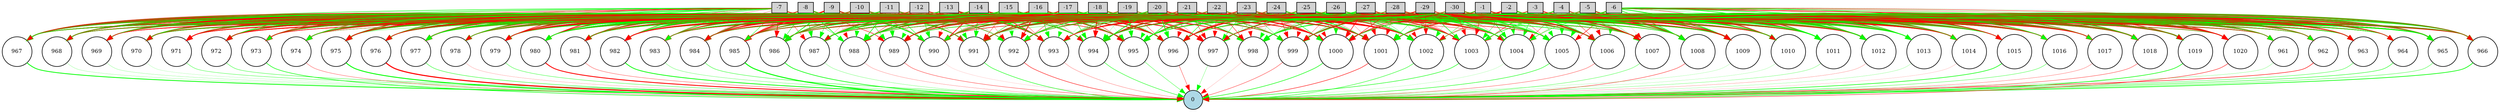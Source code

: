 digraph {
	node [fontsize=9 height=0.2 shape=circle width=0.2]
		-1 [fillcolor=lightgray shape=box style=filled]
		-2 [fillcolor=lightgray shape=box style=filled]
		-3 [fillcolor=lightgray shape=box style=filled]
		-4 [fillcolor=lightgray shape=box style=filled]
		-5 [fillcolor=lightgray shape=box style=filled]
		-6 [fillcolor=lightgray shape=box style=filled]
		-7 [fillcolor=lightgray shape=box style=filled]
		-8 [fillcolor=lightgray shape=box style=filled]
		-9 [fillcolor=lightgray shape=box style=filled]
		-10 [fillcolor=lightgray shape=box style=filled]
		-11 [fillcolor=lightgray shape=box style=filled]
		-12 [fillcolor=lightgray shape=box style=filled]
		-13 [fillcolor=lightgray shape=box style=filled]
		-14 [fillcolor=lightgray shape=box style=filled]
		-15 [fillcolor=lightgray shape=box style=filled]
		-16 [fillcolor=lightgray shape=box style=filled]
		-17 [fillcolor=lightgray shape=box style=filled]
		-18 [fillcolor=lightgray shape=box style=filled]
		-19 [fillcolor=lightgray shape=box style=filled]
		-20 [fillcolor=lightgray shape=box style=filled]
		-21 [fillcolor=lightgray shape=box style=filled]
		-22 [fillcolor=lightgray shape=box style=filled]
		-23 [fillcolor=lightgray shape=box style=filled]
		-24 [fillcolor=lightgray shape=box style=filled]
		-25 [fillcolor=lightgray shape=box style=filled]
		-26 [fillcolor=lightgray shape=box style=filled]
		-27 [fillcolor=lightgray shape=box style=filled]
		-28 [fillcolor=lightgray shape=box style=filled]
		-29 [fillcolor=lightgray shape=box style=filled]
		-30 [fillcolor=lightgray shape=box style=filled]
		0 [fillcolor=lightblue style=filled]
		961 [fillcolor=white style=filled]
		962 [fillcolor=white style=filled]
		963 [fillcolor=white style=filled]
		964 [fillcolor=white style=filled]
		965 [fillcolor=white style=filled]
		966 [fillcolor=white style=filled]
		967 [fillcolor=white style=filled]
		968 [fillcolor=white style=filled]
		969 [fillcolor=white style=filled]
		970 [fillcolor=white style=filled]
		971 [fillcolor=white style=filled]
		972 [fillcolor=white style=filled]
		973 [fillcolor=white style=filled]
		974 [fillcolor=white style=filled]
		975 [fillcolor=white style=filled]
		976 [fillcolor=white style=filled]
		977 [fillcolor=white style=filled]
		978 [fillcolor=white style=filled]
		979 [fillcolor=white style=filled]
		980 [fillcolor=white style=filled]
		981 [fillcolor=white style=filled]
		982 [fillcolor=white style=filled]
		983 [fillcolor=white style=filled]
		984 [fillcolor=white style=filled]
		985 [fillcolor=white style=filled]
		986 [fillcolor=white style=filled]
		987 [fillcolor=white style=filled]
		988 [fillcolor=white style=filled]
		989 [fillcolor=white style=filled]
		990 [fillcolor=white style=filled]
		991 [fillcolor=white style=filled]
		992 [fillcolor=white style=filled]
		993 [fillcolor=white style=filled]
		994 [fillcolor=white style=filled]
		995 [fillcolor=white style=filled]
		996 [fillcolor=white style=filled]
		997 [fillcolor=white style=filled]
		998 [fillcolor=white style=filled]
		999 [fillcolor=white style=filled]
		1000 [fillcolor=white style=filled]
		1001 [fillcolor=white style=filled]
		1002 [fillcolor=white style=filled]
		1003 [fillcolor=white style=filled]
		1004 [fillcolor=white style=filled]
		1005 [fillcolor=white style=filled]
		1006 [fillcolor=white style=filled]
		1007 [fillcolor=white style=filled]
		1008 [fillcolor=white style=filled]
		1009 [fillcolor=white style=filled]
		1010 [fillcolor=white style=filled]
		1011 [fillcolor=white style=filled]
		1012 [fillcolor=white style=filled]
		1013 [fillcolor=white style=filled]
		1014 [fillcolor=white style=filled]
		1015 [fillcolor=white style=filled]
		1016 [fillcolor=white style=filled]
		1017 [fillcolor=white style=filled]
		1018 [fillcolor=white style=filled]
		1019 [fillcolor=white style=filled]
		1020 [fillcolor=white style=filled]
			-1 -> 961 [color=red penwidth=0.9025747880260203 style=solid]
			-1 -> 962 [color=green penwidth=0.6363604042689565 style=solid]
			-1 -> 963 [color=green penwidth=0.3792253222759503 style=solid]
			-1 -> 964 [color=red penwidth=0.2169439701203591 style=solid]
			-1 -> 965 [color=green penwidth=0.10152458810985952 style=solid]
			-1 -> 966 [color=green penwidth=0.38908200176491714 style=solid]
			-1 -> 967 [color=green penwidth=0.4782540860325394 style=solid]
			-1 -> 968 [color=red penwidth=0.6232454081016705 style=solid]
			-1 -> 969 [color=red penwidth=0.207044254104451 style=solid]
			-1 -> 970 [color=red penwidth=1.2535708971377315 style=solid]
			-1 -> 971 [color=red penwidth=0.30599198212328504 style=solid]
			-1 -> 972 [color=red penwidth=0.4689693633647528 style=solid]
			-1 -> 973 [color=red penwidth=0.49814293075918714 style=solid]
			-1 -> 974 [color=red penwidth=0.5802626861539751 style=solid]
			-1 -> 975 [color=green penwidth=0.7153027868209588 style=solid]
			-1 -> 976 [color=green penwidth=0.27803575309071804 style=solid]
			-1 -> 977 [color=red penwidth=0.14318630992213816 style=solid]
			-1 -> 978 [color=red penwidth=1.0960703841711943 style=solid]
			-1 -> 979 [color=green penwidth=0.34244533782412134 style=solid]
			-1 -> 980 [color=red penwidth=0.4943710920858142 style=solid]
			-1 -> 981 [color=red penwidth=0.5126712603646953 style=solid]
			-1 -> 982 [color=green penwidth=0.154917318445964 style=solid]
			-1 -> 983 [color=green penwidth=0.667693026793028 style=solid]
			-1 -> 984 [color=green penwidth=0.7120925822418758 style=solid]
			-1 -> 985 [color=green penwidth=0.24579195051638977 style=solid]
			-1 -> 986 [color=red penwidth=0.6929197939944794 style=solid]
			-1 -> 987 [color=red penwidth=1.374128117720447 style=solid]
			-1 -> 988 [color=green penwidth=0.46761981376491113 style=solid]
			-1 -> 989 [color=red penwidth=0.2650607540041328 style=solid]
			-1 -> 990 [color=red penwidth=0.9420506843561761 style=solid]
			-1 -> 991 [color=green penwidth=0.30315817118751687 style=solid]
			-1 -> 992 [color=green penwidth=0.3229442442713183 style=solid]
			-1 -> 993 [color=red penwidth=0.26442057928271673 style=solid]
			-1 -> 994 [color=green penwidth=0.8336121826647225 style=solid]
			-1 -> 995 [color=green penwidth=0.8113656469698406 style=solid]
			-1 -> 996 [color=green penwidth=0.49828492472397234 style=solid]
			-1 -> 997 [color=red penwidth=0.8905114542174826 style=solid]
			-1 -> 998 [color=red penwidth=0.9139240299911875 style=solid]
			-1 -> 999 [color=red penwidth=0.1499110321766098 style=solid]
			-1 -> 1000 [color=red penwidth=0.24760357590248872 style=solid]
			-1 -> 1001 [color=green penwidth=0.8462113019129012 style=solid]
			-1 -> 1002 [color=green penwidth=0.43264165578264535 style=solid]
			-1 -> 1003 [color=red penwidth=0.8604696976423136 style=solid]
			-1 -> 1004 [color=green penwidth=0.8703533056401317 style=solid]
			-1 -> 1005 [color=green penwidth=0.523001592961699 style=solid]
			-1 -> 1006 [color=red penwidth=0.6348201331098361 style=solid]
			-1 -> 1007 [color=red penwidth=0.7854316588127466 style=solid]
			-1 -> 1008 [color=red penwidth=0.12695961644352016 style=solid]
			-1 -> 1009 [color=green penwidth=0.206001625137312 style=solid]
			-1 -> 1010 [color=green penwidth=0.27750044029933796 style=solid]
			-1 -> 1011 [color=red penwidth=0.6499374710323571 style=solid]
			-1 -> 1012 [color=green penwidth=1.6980231141813305 style=solid]
			-1 -> 1013 [color=red penwidth=0.9617783464783325 style=solid]
			-1 -> 1014 [color=red penwidth=0.855356489948792 style=solid]
			-1 -> 1015 [color=red penwidth=0.10327314557089337 style=solid]
			-1 -> 1016 [color=green penwidth=0.7194792342610492 style=solid]
			-1 -> 1017 [color=red penwidth=0.3548093980489636 style=solid]
			-1 -> 1018 [color=red penwidth=1.0946576416474216 style=solid]
			-1 -> 1019 [color=red penwidth=0.23926035648279045 style=solid]
			-1 -> 1020 [color=red penwidth=1.063230272707395 style=solid]
			-2 -> 961 [color=red penwidth=0.2121503849231411 style=solid]
			-2 -> 962 [color=green penwidth=0.6051890126211522 style=solid]
			-2 -> 963 [color=red penwidth=0.22962970387694184 style=solid]
			-2 -> 964 [color=red penwidth=0.19444591431293498 style=solid]
			-2 -> 965 [color=red penwidth=0.26115811162616814 style=solid]
			-2 -> 966 [color=green penwidth=0.44986424975859196 style=solid]
			-2 -> 967 [color=green penwidth=0.36709363831150776 style=solid]
			-2 -> 968 [color=red penwidth=0.6559714721829585 style=solid]
			-2 -> 969 [color=red penwidth=0.3953133717076984 style=solid]
			-2 -> 970 [color=red penwidth=0.2654934661693642 style=solid]
			-2 -> 971 [color=green penwidth=0.5271808526097931 style=solid]
			-2 -> 972 [color=green penwidth=0.2607383909720373 style=solid]
			-2 -> 973 [color=red penwidth=0.10103011937943548 style=solid]
			-2 -> 974 [color=green penwidth=0.40658299560188427 style=solid]
			-2 -> 975 [color=red penwidth=0.6138669366040304 style=solid]
			-2 -> 976 [color=green penwidth=0.8743531268041891 style=solid]
			-2 -> 977 [color=red penwidth=0.31575754975603854 style=solid]
			-2 -> 978 [color=green penwidth=0.13904683520305533 style=solid]
			-2 -> 979 [color=green penwidth=0.5744542496296727 style=solid]
			-2 -> 980 [color=green penwidth=0.2555193921667101 style=solid]
			-2 -> 981 [color=green penwidth=0.23727969640630778 style=solid]
			-2 -> 982 [color=red penwidth=1.4794949468277883 style=solid]
			-2 -> 983 [color=red penwidth=1.2969995079696597 style=solid]
			-2 -> 984 [color=red penwidth=1.073753138005791 style=solid]
			-2 -> 985 [color=green penwidth=1.1153853048143492 style=solid]
			-2 -> 986 [color=red penwidth=0.12484838795261051 style=solid]
			-2 -> 987 [color=red penwidth=0.11221211300519518 style=solid]
			-2 -> 988 [color=red penwidth=0.36206160664420173 style=solid]
			-2 -> 989 [color=green penwidth=0.3405182997596147 style=solid]
			-2 -> 990 [color=red penwidth=1.3849759086848556 style=solid]
			-2 -> 991 [color=red penwidth=1.4154242629167781 style=solid]
			-2 -> 992 [color=red penwidth=0.5896092551371187 style=solid]
			-2 -> 993 [color=red penwidth=0.6505634120533786 style=solid]
			-2 -> 994 [color=red penwidth=1.2180547901791445 style=solid]
			-2 -> 995 [color=green penwidth=0.41146159809732175 style=solid]
			-2 -> 996 [color=red penwidth=0.6332132402281662 style=solid]
			-2 -> 997 [color=red penwidth=0.6974583517894571 style=solid]
			-2 -> 998 [color=red penwidth=0.37185010772144 style=solid]
			-2 -> 999 [color=green penwidth=0.3172351332462169 style=solid]
			-2 -> 1000 [color=red penwidth=0.663545527406568 style=solid]
			-2 -> 1001 [color=red penwidth=0.4972687884492426 style=solid]
			-2 -> 1002 [color=red penwidth=0.1750114370669452 style=solid]
			-2 -> 1003 [color=green penwidth=0.47381972617415113 style=solid]
			-2 -> 1004 [color=green penwidth=0.2786825398574126 style=solid]
			-2 -> 1005 [color=red penwidth=0.3776751939874793 style=solid]
			-2 -> 1006 [color=green penwidth=1.2731184708373406 style=solid]
			-2 -> 1007 [color=green penwidth=0.45878635628304765 style=solid]
			-2 -> 1008 [color=green penwidth=0.4949643490103671 style=solid]
			-2 -> 1009 [color=red penwidth=0.5025146312803509 style=solid]
			-2 -> 1010 [color=red penwidth=0.2072032455379458 style=solid]
			-2 -> 1011 [color=red penwidth=1.1690723878386462 style=solid]
			-2 -> 1012 [color=red penwidth=0.7799634011582355 style=solid]
			-2 -> 1013 [color=red penwidth=0.6068422457101442 style=solid]
			-2 -> 1014 [color=red penwidth=0.4241599089380431 style=solid]
			-2 -> 1015 [color=red penwidth=0.20950850513908545 style=solid]
			-2 -> 1016 [color=green penwidth=0.17062766005889643 style=solid]
			-2 -> 1017 [color=green penwidth=0.3765455250412748 style=solid]
			-2 -> 1018 [color=green penwidth=1.3432764532784292 style=solid]
			-2 -> 1019 [color=green penwidth=0.5431626126241187 style=solid]
			-2 -> 1020 [color=red penwidth=0.42985664357853703 style=solid]
			-3 -> 961 [color=green penwidth=0.11731892311300597 style=solid]
			-3 -> 962 [color=green penwidth=0.30347392673637497 style=solid]
			-3 -> 963 [color=green penwidth=0.32467230790881607 style=solid]
			-3 -> 964 [color=green penwidth=0.7280133074123089 style=solid]
			-3 -> 965 [color=red penwidth=0.25343249701059256 style=solid]
			-3 -> 966 [color=green penwidth=0.2134836729329835 style=solid]
			-3 -> 967 [color=red penwidth=0.38321360436266105 style=solid]
			-3 -> 968 [color=red penwidth=0.41835739012313866 style=solid]
			-3 -> 969 [color=red penwidth=0.2757005508108692 style=solid]
			-3 -> 970 [color=green penwidth=0.4645012179057788 style=solid]
			-3 -> 971 [color=green penwidth=0.6875224369365647 style=solid]
			-3 -> 972 [color=red penwidth=1.123178474499902 style=solid]
			-3 -> 973 [color=green penwidth=0.1519160192235563 style=solid]
			-3 -> 974 [color=green penwidth=0.17593611747659893 style=solid]
			-3 -> 975 [color=red penwidth=0.6420693869702359 style=solid]
			-3 -> 976 [color=red penwidth=0.5250177003889949 style=solid]
			-3 -> 977 [color=green penwidth=0.44770203251719265 style=solid]
			-3 -> 978 [color=red penwidth=0.4080811415298289 style=solid]
			-3 -> 979 [color=red penwidth=0.9000530918779764 style=solid]
			-3 -> 980 [color=green penwidth=0.7455194098368176 style=solid]
			-3 -> 981 [color=red penwidth=0.7503320108205251 style=solid]
			-3 -> 982 [color=red penwidth=0.6282122629080713 style=solid]
			-3 -> 983 [color=red penwidth=0.8039435830508112 style=solid]
			-3 -> 984 [color=green penwidth=0.5355716946270939 style=solid]
			-3 -> 985 [color=green penwidth=0.7654296815069345 style=solid]
			-3 -> 986 [color=red penwidth=0.7013025648682287 style=solid]
			-3 -> 987 [color=green penwidth=0.9304539919206885 style=solid]
			-3 -> 988 [color=red penwidth=0.31482786202775714 style=solid]
			-3 -> 989 [color=green penwidth=0.4708337575086161 style=solid]
			-3 -> 990 [color=green penwidth=0.5894588440063337 style=solid]
			-3 -> 991 [color=green penwidth=0.1724484533680816 style=solid]
			-3 -> 992 [color=red penwidth=0.40454303390053536 style=solid]
			-3 -> 993 [color=red penwidth=0.2101430874456712 style=solid]
			-3 -> 994 [color=green penwidth=1.1110487727484637 style=solid]
			-3 -> 995 [color=red penwidth=0.20091595501654158 style=solid]
			-3 -> 996 [color=red penwidth=0.2789690460801848 style=solid]
			-3 -> 997 [color=red penwidth=0.1467130627517334 style=solid]
			-3 -> 998 [color=red penwidth=0.40384802627756633 style=solid]
			-3 -> 999 [color=red penwidth=0.6829450497856577 style=solid]
			-3 -> 1000 [color=green penwidth=0.7326360403194798 style=solid]
			-3 -> 1001 [color=red penwidth=0.6075536642095651 style=solid]
			-3 -> 1002 [color=red penwidth=0.38465452273917466 style=solid]
			-3 -> 1003 [color=red penwidth=0.7057394650488782 style=solid]
			-3 -> 1004 [color=green penwidth=0.6474775965770306 style=solid]
			-3 -> 1005 [color=green penwidth=0.37409019483716976 style=solid]
			-3 -> 1006 [color=green penwidth=0.14600816568564348 style=solid]
			-3 -> 1007 [color=green penwidth=0.3506199331649462 style=solid]
			-3 -> 1008 [color=red penwidth=0.807749109069136 style=solid]
			-3 -> 1009 [color=green penwidth=0.2621595211341472 style=solid]
			-3 -> 1010 [color=red penwidth=0.1565167238468541 style=solid]
			-3 -> 1011 [color=red penwidth=0.7079670489377748 style=solid]
			-3 -> 1012 [color=red penwidth=0.5453805459414914 style=solid]
			-3 -> 1013 [color=red penwidth=0.5591732583688732 style=solid]
			-3 -> 1014 [color=green penwidth=0.34282723482670807 style=solid]
			-3 -> 1015 [color=green penwidth=0.8829296757893825 style=solid]
			-3 -> 1016 [color=green penwidth=0.385932163978422 style=solid]
			-3 -> 1017 [color=red penwidth=0.8779834662378639 style=solid]
			-3 -> 1018 [color=red penwidth=1.3124004984201159 style=solid]
			-3 -> 1019 [color=red penwidth=0.48269325016835885 style=solid]
			-3 -> 1020 [color=red penwidth=0.18137209033554616 style=solid]
			-4 -> 961 [color=green penwidth=0.6619840516254806 style=solid]
			-4 -> 962 [color=red penwidth=0.33917586455098636 style=solid]
			-4 -> 963 [color=red penwidth=0.30707489004204114 style=solid]
			-4 -> 964 [color=red penwidth=0.17933476555853578 style=solid]
			-4 -> 965 [color=red penwidth=0.9881091926411744 style=solid]
			-4 -> 966 [color=red penwidth=0.20426083347145008 style=solid]
			-4 -> 967 [color=green penwidth=0.30121301894542274 style=solid]
			-4 -> 968 [color=red penwidth=0.333224548157962 style=solid]
			-4 -> 969 [color=green penwidth=0.1364811891740079 style=solid]
			-4 -> 970 [color=red penwidth=1.5763918430403754 style=solid]
			-4 -> 971 [color=green penwidth=0.28280400922255833 style=solid]
			-4 -> 972 [color=red penwidth=0.34577807617350664 style=solid]
			-4 -> 973 [color=red penwidth=0.9921573657792851 style=solid]
			-4 -> 974 [color=green penwidth=0.1907916080363565 style=solid]
			-4 -> 975 [color=red penwidth=0.25109284491150297 style=solid]
			-4 -> 976 [color=red penwidth=0.17863827682285882 style=solid]
			-4 -> 977 [color=green penwidth=0.4748303770743515 style=solid]
			-4 -> 978 [color=red penwidth=0.15282007351220403 style=solid]
			-4 -> 979 [color=red penwidth=0.869489697388612 style=solid]
			-4 -> 980 [color=green penwidth=0.6477486518114769 style=solid]
			-4 -> 981 [color=red penwidth=0.6276465819389403 style=dotted]
			-4 -> 982 [color=red penwidth=0.3576980810863476 style=solid]
			-4 -> 983 [color=red penwidth=0.6537016555278029 style=solid]
			-4 -> 984 [color=red penwidth=1.4220915563727339 style=solid]
			-4 -> 985 [color=red penwidth=0.8379087007806456 style=solid]
			-4 -> 986 [color=green penwidth=0.3018547666708027 style=solid]
			-4 -> 987 [color=green penwidth=0.1780812282380042 style=solid]
			-4 -> 988 [color=red penwidth=0.7725139359446855 style=solid]
			-4 -> 989 [color=green penwidth=0.1869366246744408 style=solid]
			-4 -> 990 [color=red penwidth=0.7862843946152906 style=solid]
			-4 -> 991 [color=red penwidth=0.13980173539735438 style=solid]
			-4 -> 992 [color=green penwidth=0.1155351058799565 style=solid]
			-4 -> 993 [color=red penwidth=0.2075272031199285 style=solid]
			-4 -> 994 [color=green penwidth=0.7261363493295364 style=solid]
			-4 -> 995 [color=green penwidth=0.1973215198022613 style=solid]
			-4 -> 996 [color=green penwidth=0.5544024424039288 style=solid]
			-4 -> 997 [color=red penwidth=0.2527794531569876 style=solid]
			-4 -> 998 [color=green penwidth=0.3496700687328175 style=solid]
			-4 -> 999 [color=green penwidth=0.3835609154046261 style=solid]
			-4 -> 1000 [color=green penwidth=0.3970241737085898 style=solid]
			-4 -> 1001 [color=green penwidth=0.9446405262879275 style=solid]
			-4 -> 1002 [color=green penwidth=0.15262442974257287 style=solid]
			-4 -> 1003 [color=green penwidth=0.7282475569093931 style=solid]
			-4 -> 1004 [color=red penwidth=0.5042257036599039 style=solid]
			-4 -> 1005 [color=green penwidth=0.23966418139507054 style=solid]
			-4 -> 1006 [color=red penwidth=0.5224451394615243 style=solid]
			-4 -> 1007 [color=red penwidth=0.5124448215960515 style=solid]
			-4 -> 1008 [color=red penwidth=0.5573134816450379 style=solid]
			-4 -> 1009 [color=green penwidth=0.6126379479956838 style=solid]
			-4 -> 1010 [color=red penwidth=1.1085756282909849 style=solid]
			-4 -> 1011 [color=red penwidth=0.532108261962974 style=solid]
			-4 -> 1012 [color=green penwidth=0.38834205724573456 style=solid]
			-4 -> 1013 [color=green penwidth=0.943037008776359 style=solid]
			-4 -> 1014 [color=red penwidth=0.3228995913187198 style=solid]
			-4 -> 1015 [color=green penwidth=0.24883924619718803 style=solid]
			-4 -> 1016 [color=red penwidth=0.21120270211433825 style=solid]
			-4 -> 1017 [color=green penwidth=0.7791481935010479 style=solid]
			-4 -> 1018 [color=green penwidth=0.9372832177371527 style=solid]
			-4 -> 1019 [color=red penwidth=0.5474540516538476 style=solid]
			-4 -> 1020 [color=red penwidth=0.5694763902584997 style=solid]
			-5 -> 961 [color=red penwidth=0.4657942028348393 style=solid]
			-5 -> 962 [color=red penwidth=0.3951903587720259 style=solid]
			-5 -> 963 [color=red penwidth=0.40132774950950256 style=solid]
			-5 -> 964 [color=green penwidth=1.087377238728466 style=solid]
			-5 -> 965 [color=red penwidth=1.3831645684931915 style=solid]
			-5 -> 966 [color=green penwidth=1.0814367146011434 style=solid]
			-5 -> 967 [color=green penwidth=0.2418288145435675 style=solid]
			-5 -> 968 [color=red penwidth=0.10316275194204838 style=solid]
			-5 -> 969 [color=green penwidth=0.14636347933653188 style=solid]
			-5 -> 970 [color=red penwidth=0.4279880664474116 style=solid]
			-5 -> 971 [color=green penwidth=0.861433222248387 style=solid]
			-5 -> 972 [color=green penwidth=0.36077209036771174 style=solid]
			-5 -> 973 [color=green penwidth=0.26656566973644624 style=solid]
			-5 -> 974 [color=green penwidth=0.5078178798699696 style=solid]
			-5 -> 975 [color=red penwidth=0.5717051016728851 style=solid]
			-5 -> 976 [color=green penwidth=0.5611525040931958 style=solid]
			-5 -> 977 [color=green penwidth=0.3950699848420509 style=solid]
			-5 -> 978 [color=red penwidth=0.4518920160086589 style=solid]
			-5 -> 979 [color=red penwidth=0.1777332500874133 style=solid]
			-5 -> 980 [color=green penwidth=0.5638329143800045 style=solid]
			-5 -> 981 [color=green penwidth=0.48146224748598876 style=solid]
			-5 -> 982 [color=green penwidth=0.6069267062751861 style=solid]
			-5 -> 983 [color=green penwidth=0.7126943059850407 style=solid]
			-5 -> 984 [color=red penwidth=0.99425921043435 style=solid]
			-5 -> 985 [color=green penwidth=0.534848693314798 style=solid]
			-5 -> 986 [color=red penwidth=0.6932123318666618 style=solid]
			-5 -> 987 [color=green penwidth=0.733874916561596 style=solid]
			-5 -> 988 [color=green penwidth=0.5661340143439648 style=solid]
			-5 -> 989 [color=green penwidth=0.8586022712232323 style=solid]
			-5 -> 990 [color=green penwidth=0.16035164042002636 style=solid]
			-5 -> 991 [color=green penwidth=1.2947284916787134 style=solid]
			-5 -> 992 [color=green penwidth=0.10843502061613486 style=solid]
			-5 -> 993 [color=green penwidth=0.10121994538639471 style=solid]
			-5 -> 994 [color=red penwidth=0.8170718040552231 style=solid]
			-5 -> 995 [color=red penwidth=0.23108980196311693 style=solid]
			-5 -> 996 [color=green penwidth=0.5743957503235425 style=solid]
			-5 -> 997 [color=red penwidth=0.43349177233276215 style=solid]
			-5 -> 998 [color=green penwidth=0.2138241272586308 style=solid]
			-5 -> 999 [color=red penwidth=0.4961009060660514 style=solid]
			-5 -> 1000 [color=red penwidth=0.6904963022941112 style=solid]
			-5 -> 1001 [color=red penwidth=0.59270349775489 style=solid]
			-5 -> 1002 [color=green penwidth=0.30504519472762526 style=solid]
			-5 -> 1003 [color=green penwidth=0.27075728093246587 style=solid]
			-5 -> 1004 [color=red penwidth=0.20534653640555617 style=solid]
			-5 -> 1005 [color=green penwidth=0.24038277862943117 style=solid]
			-5 -> 1006 [color=red penwidth=0.3761759137622178 style=solid]
			-5 -> 1007 [color=green penwidth=0.37453485295632527 style=solid]
			-5 -> 1008 [color=green penwidth=0.9304879717910816 style=solid]
			-5 -> 1009 [color=green penwidth=0.2947838480452394 style=solid]
			-5 -> 1010 [color=green penwidth=0.36550813947372174 style=solid]
			-5 -> 1011 [color=green penwidth=0.10490591164888967 style=solid]
			-5 -> 1012 [color=green penwidth=0.377166753656889 style=solid]
			-5 -> 1013 [color=red penwidth=0.2293453234585036 style=solid]
			-5 -> 1014 [color=red penwidth=0.2816391914007465 style=solid]
			-5 -> 1015 [color=green penwidth=0.9719674101991623 style=solid]
			-5 -> 1016 [color=red penwidth=0.45322025050069903 style=solid]
			-5 -> 1017 [color=red penwidth=0.18669355911436705 style=solid]
			-5 -> 1018 [color=red penwidth=0.3313125213425733 style=solid]
			-5 -> 1019 [color=red penwidth=0.6761256171894133 style=solid]
			-5 -> 1020 [color=red penwidth=0.959029987923032 style=solid]
			-6 -> 961 [color=green penwidth=0.6315583932670852 style=solid]
			-6 -> 962 [color=red penwidth=0.40689176939044513 style=solid]
			-6 -> 963 [color=green penwidth=0.28499623215519976 style=solid]
			-6 -> 964 [color=red penwidth=0.5860127546799441 style=solid]
			-6 -> 965 [color=green penwidth=0.10743240772123316 style=solid]
			-6 -> 966 [color=red penwidth=1.0473376883969099 style=solid]
			-6 -> 967 [color=red penwidth=0.2640909877056077 style=solid]
			-6 -> 968 [color=red penwidth=0.4389020791135043 style=solid]
			-6 -> 969 [color=red penwidth=0.7435473355488449 style=solid]
			-6 -> 970 [color=green penwidth=0.4474797616884397 style=solid]
			-6 -> 971 [color=red penwidth=1.3162254839452596 style=solid]
			-6 -> 972 [color=red penwidth=1.5013601137330033 style=solid]
			-6 -> 973 [color=red penwidth=0.8384798538521389 style=solid]
			-6 -> 974 [color=red penwidth=0.37282868518087187 style=solid]
			-6 -> 975 [color=green penwidth=0.3480767430245021 style=solid]
			-6 -> 976 [color=green penwidth=0.5938373139951019 style=solid]
			-6 -> 977 [color=green penwidth=0.15634498876567995 style=solid]
			-6 -> 978 [color=green penwidth=0.15026021742624923 style=solid]
			-6 -> 979 [color=red penwidth=0.3593572903542419 style=solid]
			-6 -> 980 [color=green penwidth=0.23103618142288374 style=solid]
			-6 -> 981 [color=red penwidth=0.5435556450105161 style=solid]
			-6 -> 982 [color=red penwidth=0.5168229412277525 style=solid]
			-6 -> 983 [color=green penwidth=0.11013411706079221 style=solid]
			-6 -> 984 [color=red penwidth=0.31679817676406485 style=solid]
			-6 -> 985 [color=red penwidth=0.13618279292684407 style=solid]
			-6 -> 986 [color=red penwidth=0.153705771681305 style=solid]
			-6 -> 987 [color=green penwidth=0.5125411853337161 style=solid]
			-6 -> 988 [color=green penwidth=0.546376860977642 style=solid]
			-6 -> 989 [color=red penwidth=0.1466789893528899 style=solid]
			-6 -> 990 [color=red penwidth=0.8604766931156651 style=solid]
			-6 -> 991 [color=green penwidth=0.45110436509304996 style=solid]
			-6 -> 992 [color=red penwidth=0.3337948413193662 style=solid]
			-6 -> 993 [color=red penwidth=0.6452769494259302 style=solid]
			-6 -> 994 [color=red penwidth=0.6527478635901752 style=solid]
			-6 -> 995 [color=red penwidth=0.309402830527885 style=solid]
			-6 -> 996 [color=green penwidth=1.0872760901098526 style=solid]
			-6 -> 997 [color=red penwidth=0.34408609190504374 style=solid]
			-6 -> 998 [color=green penwidth=1.3580620763941103 style=solid]
			-6 -> 999 [color=green penwidth=1.3157417717729527 style=solid]
			-6 -> 1000 [color=green penwidth=0.8016827313616923 style=solid]
			-6 -> 1001 [color=red penwidth=0.5451506895570172 style=solid]
			-6 -> 1002 [color=red penwidth=0.11666330174462299 style=solid]
			-6 -> 1003 [color=green penwidth=0.1793860736064557 style=solid]
			-6 -> 1004 [color=green penwidth=0.6091978502797754 style=solid]
			-6 -> 1005 [color=red penwidth=0.777419111975555 style=solid]
			-6 -> 1006 [color=green penwidth=0.10288823725647965 style=solid]
			-6 -> 1007 [color=red penwidth=0.13104161765961103 style=solid]
			-6 -> 1008 [color=green penwidth=0.902117443018677 style=solid]
			-6 -> 1009 [color=green penwidth=1.1417735414657355 style=solid]
			-6 -> 1010 [color=red penwidth=0.5316650547587746 style=solid]
			-6 -> 1011 [color=green penwidth=0.9351446311263597 style=solid]
			-6 -> 1012 [color=green penwidth=0.3158662994869025 style=solid]
			-6 -> 1013 [color=green penwidth=0.10973298891043273 style=solid]
			-6 -> 1014 [color=green penwidth=0.9088348414683664 style=solid]
			-6 -> 1015 [color=red penwidth=0.273509437287921 style=solid]
			-6 -> 1016 [color=green penwidth=0.5461942800289117 style=solid]
			-6 -> 1017 [color=green penwidth=0.19869366654154463 style=solid]
			-6 -> 1018 [color=red penwidth=0.10203237030982583 style=solid]
			-6 -> 1019 [color=green penwidth=0.16212266328443634 style=solid]
			-6 -> 1020 [color=red penwidth=0.3678277674238908 style=solid]
			-7 -> 961 [color=red penwidth=0.20323934054492127 style=solid]
			-7 -> 962 [color=red penwidth=0.29469594003118743 style=solid]
			-7 -> 963 [color=red penwidth=0.38157693354713806 style=solid]
			-7 -> 964 [color=red penwidth=0.1083700837358987 style=solid]
			-7 -> 965 [color=red penwidth=0.25562678977607245 style=solid]
			-7 -> 966 [color=green penwidth=0.4569804504505265 style=solid]
			-7 -> 967 [color=green penwidth=0.7691854221975548 style=solid]
			-7 -> 968 [color=green penwidth=0.25348910827679605 style=solid]
			-7 -> 969 [color=green penwidth=0.8042873202487952 style=solid]
			-7 -> 970 [color=red penwidth=0.23269453162375803 style=solid]
			-7 -> 971 [color=red penwidth=0.6242140975832606 style=solid]
			-7 -> 972 [color=red penwidth=0.4870253329733921 style=solid]
			-7 -> 973 [color=green penwidth=0.4957639919564638 style=solid]
			-7 -> 974 [color=green penwidth=0.43426713008235274 style=solid]
			-7 -> 975 [color=green penwidth=0.9118821962361806 style=solid]
			-7 -> 976 [color=green penwidth=0.2549171317680989 style=solid]
			-7 -> 977 [color=red penwidth=0.6697815947100466 style=solid]
			-7 -> 978 [color=green penwidth=0.11615217256960114 style=solid]
			-7 -> 979 [color=green penwidth=0.7357943963172485 style=solid]
			-7 -> 980 [color=green penwidth=0.8716412417982226 style=solid]
			-7 -> 981 [color=green penwidth=0.6455947983242819 style=solid]
			-7 -> 982 [color=red penwidth=0.3705855978614898 style=solid]
			-7 -> 983 [color=red penwidth=0.2893276953413666 style=solid]
			-7 -> 984 [color=red penwidth=0.28026741550417555 style=solid]
			-7 -> 985 [color=green penwidth=0.5977343798310178 style=solid]
			-7 -> 986 [color=red penwidth=1.0648440250505284 style=solid]
			-7 -> 987 [color=red penwidth=0.5101222572104708 style=solid]
			-7 -> 988 [color=green penwidth=0.4638825161080462 style=solid]
			-7 -> 989 [color=red penwidth=0.12222927820103793 style=solid]
			-7 -> 990 [color=red penwidth=0.21482345706743647 style=solid]
			-7 -> 991 [color=green penwidth=0.46219758648309406 style=solid]
			-7 -> 992 [color=green penwidth=0.23593489044301744 style=solid]
			-7 -> 993 [color=red penwidth=0.3150801022990094 style=solid]
			-7 -> 994 [color=green penwidth=0.1353476994603993 style=solid]
			-7 -> 995 [color=red penwidth=0.22046932095085148 style=solid]
			-7 -> 996 [color=red penwidth=0.37049472809859174 style=solid]
			-7 -> 997 [color=green penwidth=0.26168038417284856 style=solid]
			-7 -> 998 [color=red penwidth=0.560962272463679 style=solid]
			-7 -> 999 [color=green penwidth=0.362273043287616 style=solid]
			-7 -> 1000 [color=green penwidth=0.24024835108205414 style=solid]
			-7 -> 1001 [color=green penwidth=0.18722925703767887 style=solid]
			-7 -> 1002 [color=red penwidth=0.11417059682958207 style=solid]
			-7 -> 1003 [color=green penwidth=0.11875171455223722 style=solid]
			-7 -> 1004 [color=red penwidth=0.4975802488066695 style=solid]
			-7 -> 1005 [color=red penwidth=0.32753194000511243 style=solid]
			-7 -> 1006 [color=green penwidth=0.6210718574897195 style=solid]
			-7 -> 1007 [color=red penwidth=0.14316761632141653 style=solid]
			-7 -> 1008 [color=green penwidth=0.4741536972422775 style=solid]
			-7 -> 1009 [color=red penwidth=0.8810884596721039 style=solid]
			-7 -> 1010 [color=red penwidth=0.8965819209695091 style=solid]
			-7 -> 1011 [color=green penwidth=1.2465699043678682 style=solid]
			-7 -> 1012 [color=red penwidth=1.1117835865706933 style=solid]
			-7 -> 1013 [color=green penwidth=1.1402506768623577 style=solid]
			-7 -> 1014 [color=green penwidth=1.2324725449555032 style=solid]
			-7 -> 1015 [color=red penwidth=0.7982440430929718 style=solid]
			-7 -> 1016 [color=red penwidth=0.6190302771395619 style=solid]
			-7 -> 1017 [color=red penwidth=0.8690507808978525 style=solid]
			-7 -> 1018 [color=green penwidth=0.2868528164910448 style=solid]
			-7 -> 1019 [color=green penwidth=0.5556467886742947 style=solid]
			-7 -> 1020 [color=red penwidth=1.0610694999462362 style=solid]
			-8 -> 961 [color=red penwidth=0.35239935340650597 style=solid]
			-8 -> 962 [color=red penwidth=0.3070075874075487 style=solid]
			-8 -> 963 [color=red penwidth=0.7565227575410723 style=solid]
			-8 -> 964 [color=green penwidth=0.4431024986450882 style=solid]
			-8 -> 965 [color=red penwidth=0.40446010985466996 style=solid]
			-8 -> 966 [color=green penwidth=0.3394400829465076 style=solid]
			-8 -> 967 [color=red penwidth=0.33235335715081615 style=solid]
			-8 -> 968 [color=red penwidth=0.39212163095973884 style=solid]
			-8 -> 969 [color=green penwidth=1.2321321628106083 style=solid]
			-8 -> 970 [color=green penwidth=0.37369736418431077 style=solid]
			-8 -> 971 [color=green penwidth=0.24532618278841709 style=solid]
			-8 -> 972 [color=red penwidth=0.15793661875197507 style=solid]
			-8 -> 973 [color=green penwidth=0.35215116943475155 style=solid]
			-8 -> 974 [color=red penwidth=0.2977043922447644 style=solid]
			-8 -> 975 [color=red penwidth=0.3426102849021948 style=solid]
			-8 -> 976 [color=green penwidth=0.5368951696420359 style=solid]
			-8 -> 977 [color=red penwidth=0.8962775544935884 style=solid]
			-8 -> 978 [color=green penwidth=0.25557580362753163 style=dotted]
			-8 -> 979 [color=red penwidth=0.9146681364179298 style=solid]
			-8 -> 980 [color=red penwidth=1.00159012543938 style=solid]
			-8 -> 981 [color=green penwidth=0.4149459703135455 style=solid]
			-8 -> 982 [color=green penwidth=0.4377036371532349 style=solid]
			-8 -> 983 [color=green penwidth=0.504400284410135 style=solid]
			-8 -> 984 [color=red penwidth=0.5141054707287758 style=solid]
			-8 -> 985 [color=red penwidth=0.31588551983932467 style=solid]
			-8 -> 986 [color=green penwidth=0.5892676726810834 style=solid]
			-8 -> 987 [color=green penwidth=0.6860321972498686 style=solid]
			-8 -> 988 [color=green penwidth=0.9166181447995918 style=solid]
			-8 -> 989 [color=red penwidth=0.6575814435376991 style=solid]
			-8 -> 990 [color=green penwidth=1.6968227607845565 style=solid]
			-8 -> 991 [color=green penwidth=1.0072479853327232 style=solid]
			-8 -> 992 [color=green penwidth=0.4818632488748341 style=solid]
			-8 -> 993 [color=green penwidth=0.10733726305059499 style=solid]
			-8 -> 994 [color=red penwidth=0.2124684545852586 style=solid]
			-8 -> 995 [color=red penwidth=0.7920655541966098 style=solid]
			-8 -> 996 [color=green penwidth=1.1034714851437233 style=solid]
			-8 -> 997 [color=green penwidth=0.8334337500214125 style=solid]
			-8 -> 998 [color=red penwidth=0.1319563289900044 style=solid]
			-8 -> 999 [color=red penwidth=0.13841040608093877 style=solid]
			-8 -> 1000 [color=red penwidth=0.3434529362098201 style=solid]
			-8 -> 1001 [color=red penwidth=1.1063786179712822 style=solid]
			-8 -> 1002 [color=red penwidth=0.5728825475580116 style=solid]
			-8 -> 1003 [color=red penwidth=0.11891585479038452 style=solid]
			-8 -> 1004 [color=green penwidth=0.18729779953673745 style=solid]
			-8 -> 1005 [color=red penwidth=0.4813462458946397 style=solid]
			-8 -> 1006 [color=green penwidth=0.7095659777369736 style=solid]
			-8 -> 1007 [color=green penwidth=0.7232633731874928 style=solid]
			-8 -> 1008 [color=green penwidth=0.1348025282430243 style=solid]
			-8 -> 1009 [color=red penwidth=0.23179752747097093 style=solid]
			-8 -> 1010 [color=red penwidth=1.3154577366072584 style=solid]
			-8 -> 1011 [color=green penwidth=0.8249140403863934 style=solid]
			-8 -> 1012 [color=red penwidth=0.24921939026470347 style=solid]
			-8 -> 1013 [color=green penwidth=0.39275669799430146 style=solid]
			-8 -> 1014 [color=green penwidth=0.44037721903674953 style=solid]
			-8 -> 1015 [color=green penwidth=0.20891278318411943 style=solid]
			-8 -> 1016 [color=green penwidth=0.5052040425723199 style=solid]
			-8 -> 1017 [color=red penwidth=0.6228193601991904 style=solid]
			-8 -> 1018 [color=green penwidth=0.8089147126731308 style=solid]
			-8 -> 1019 [color=red penwidth=0.5655227566850218 style=solid]
			-8 -> 1020 [color=green penwidth=0.4482760527692562 style=solid]
			-9 -> 961 [color=red penwidth=0.46078905822970473 style=solid]
			-9 -> 962 [color=red penwidth=0.10678158121774639 style=solid]
			-9 -> 963 [color=red penwidth=0.7721869084371858 style=solid]
			-9 -> 964 [color=red penwidth=0.23723145463825354 style=solid]
			-9 -> 965 [color=green penwidth=0.15506713857146198 style=solid]
			-9 -> 966 [color=red penwidth=0.2037122933451372 style=solid]
			-9 -> 967 [color=green penwidth=1.5637316381179986 style=solid]
			-9 -> 968 [color=red penwidth=0.5137029909910011 style=solid]
			-9 -> 969 [color=red penwidth=0.1914513692248268 style=solid]
			-9 -> 970 [color=green penwidth=0.18621616861165763 style=solid]
			-9 -> 971 [color=green penwidth=0.4836842588332928 style=solid]
			-9 -> 972 [color=green penwidth=0.6958115530770752 style=solid]
			-9 -> 973 [color=green penwidth=0.43549865379817254 style=solid]
			-9 -> 974 [color=green penwidth=0.2290005864265638 style=solid]
			-9 -> 975 [color=green penwidth=0.595903938798921 style=solid]
			-9 -> 976 [color=green penwidth=0.5880238710076195 style=solid]
			-9 -> 977 [color=red penwidth=0.3278598457634464 style=solid]
			-9 -> 978 [color=red penwidth=1.0842724474112964 style=solid]
			-9 -> 979 [color=red penwidth=0.6745155543312642 style=solid]
			-9 -> 980 [color=red penwidth=1.0806496727762525 style=solid]
			-9 -> 981 [color=red penwidth=0.238916320390844 style=solid]
			-9 -> 982 [color=red penwidth=0.48047236915984093 style=solid]
			-9 -> 983 [color=red penwidth=0.2004451960564264 style=solid]
			-9 -> 984 [color=red penwidth=0.9552578873333569 style=solid]
			-9 -> 985 [color=red penwidth=1.5268222781522853 style=solid]
			-9 -> 986 [color=green penwidth=1.0946054010485478 style=solid]
			-9 -> 987 [color=green penwidth=0.5579364315123876 style=solid]
			-9 -> 988 [color=red penwidth=0.16323707358139095 style=solid]
			-9 -> 989 [color=red penwidth=0.17758242343836655 style=solid]
			-9 -> 990 [color=green penwidth=0.11003303862231807 style=solid]
			-9 -> 991 [color=green penwidth=1.0920782352268177 style=solid]
			-9 -> 992 [color=green penwidth=0.1418440518449583 style=solid]
			-9 -> 993 [color=red penwidth=0.6523251905578836 style=solid]
			-9 -> 994 [color=green penwidth=0.708664773431087 style=solid]
			-9 -> 995 [color=red penwidth=1.6147630804230493 style=solid]
			-9 -> 996 [color=red penwidth=0.993310150101698 style=solid]
			-9 -> 997 [color=red penwidth=1.073108297124559 style=solid]
			-9 -> 998 [color=red penwidth=0.7585396812656958 style=solid]
			-9 -> 999 [color=red penwidth=0.2510668267885692 style=solid]
			-9 -> 1000 [color=green penwidth=0.3853928162617586 style=solid]
			-9 -> 1001 [color=red penwidth=0.39041690902400517 style=solid]
			-9 -> 1002 [color=green penwidth=0.21573682093789004 style=solid]
			-9 -> 1003 [color=green penwidth=0.7677684961608411 style=solid]
			-9 -> 1004 [color=green penwidth=0.5398748658151039 style=solid]
			-9 -> 1005 [color=green penwidth=0.22369386749153894 style=solid]
			-9 -> 1006 [color=green penwidth=0.3062511377848241 style=solid]
			-9 -> 1007 [color=green penwidth=0.8262602836185237 style=solid]
			-9 -> 1008 [color=green penwidth=0.35908225468446286 style=solid]
			-9 -> 1009 [color=red penwidth=0.5095211408882416 style=solid]
			-9 -> 1010 [color=red penwidth=0.9890309908459346 style=solid]
			-9 -> 1011 [color=green penwidth=0.19031536819974545 style=solid]
			-9 -> 1012 [color=red penwidth=1.334979776459257 style=solid]
			-9 -> 1013 [color=red penwidth=0.8597481980696536 style=solid]
			-9 -> 1014 [color=green penwidth=1.3351304448033576 style=solid]
			-9 -> 1015 [color=red penwidth=0.6062746331034028 style=solid]
			-9 -> 1016 [color=red penwidth=0.23454065687612677 style=solid]
			-9 -> 1017 [color=red penwidth=0.9719761163210731 style=solid]
			-9 -> 1018 [color=green penwidth=0.5075456295719916 style=solid]
			-9 -> 1019 [color=red penwidth=0.7742930610890834 style=solid]
			-9 -> 1020 [color=red penwidth=0.7725442013912013 style=solid]
			-10 -> 961 [color=green penwidth=0.9315414285777263 style=solid]
			-10 -> 962 [color=red penwidth=0.18097884396209438 style=solid]
			-10 -> 963 [color=red penwidth=0.40063219027020536 style=solid]
			-10 -> 964 [color=red penwidth=0.3475482430619016 style=solid]
			-10 -> 965 [color=red penwidth=0.6598443376841236 style=solid]
			-10 -> 966 [color=green penwidth=1.1853037659442587 style=solid]
			-10 -> 967 [color=red penwidth=0.4345800703505899 style=solid]
			-10 -> 968 [color=red penwidth=0.31654300396397905 style=solid]
			-10 -> 969 [color=red penwidth=1.0816381737082559 style=solid]
			-10 -> 970 [color=red penwidth=0.3476991725953069 style=solid]
			-10 -> 971 [color=red penwidth=0.3717387077856208 style=solid]
			-10 -> 972 [color=red penwidth=0.36606875370595315 style=solid]
			-10 -> 973 [color=red penwidth=0.2540317876202816 style=solid]
			-10 -> 974 [color=red penwidth=0.28384961449352253 style=solid]
			-10 -> 975 [color=green penwidth=0.5746358051825144 style=solid]
			-10 -> 976 [color=red penwidth=0.8852859170106445 style=solid]
			-10 -> 977 [color=red penwidth=1.6709197992806872 style=solid]
			-10 -> 978 [color=green penwidth=0.47527156657720504 style=solid]
			-10 -> 979 [color=green penwidth=0.7646578387338107 style=solid]
			-10 -> 980 [color=green penwidth=0.2613924179627446 style=solid]
			-10 -> 981 [color=red penwidth=0.32229378480215676 style=solid]
			-10 -> 982 [color=red penwidth=0.18752743562497493 style=solid]
			-10 -> 983 [color=green penwidth=0.11180587855826783 style=solid]
			-10 -> 984 [color=green penwidth=0.9123743061485692 style=solid]
			-10 -> 985 [color=red penwidth=0.41409410631594057 style=solid]
			-10 -> 986 [color=red penwidth=0.1105428316448828 style=solid]
			-10 -> 987 [color=red penwidth=0.23678406257471765 style=solid]
			-10 -> 988 [color=green penwidth=0.5107962466627947 style=solid]
			-10 -> 989 [color=green penwidth=0.6087689997611345 style=solid]
			-10 -> 990 [color=red penwidth=0.4663517027851609 style=solid]
			-10 -> 991 [color=red penwidth=0.4850991503867429 style=solid]
			-10 -> 992 [color=red penwidth=0.3340820271966862 style=solid]
			-10 -> 993 [color=red penwidth=0.5446162333935906 style=solid]
			-10 -> 994 [color=green penwidth=0.250447399707607 style=solid]
			-10 -> 995 [color=green penwidth=0.6447576614645485 style=solid]
			-10 -> 996 [color=red penwidth=0.29267789021727963 style=solid]
			-10 -> 997 [color=red penwidth=0.23380650109697174 style=solid]
			-10 -> 998 [color=red penwidth=0.12127863394879021 style=solid]
			-10 -> 999 [color=green penwidth=0.5181291670613822 style=solid]
			-10 -> 1000 [color=red penwidth=0.6313372997467481 style=solid]
			-10 -> 1001 [color=green penwidth=0.22902855437912778 style=solid]
			-10 -> 1002 [color=red penwidth=0.5094491252891171 style=solid]
			-10 -> 1003 [color=red penwidth=0.19922440343456826 style=solid]
			-10 -> 1004 [color=red penwidth=0.6316224147836299 style=solid]
			-10 -> 1005 [color=red penwidth=0.5706801555073301 style=solid]
			-10 -> 1006 [color=green penwidth=0.45745048476449834 style=solid]
			-10 -> 1007 [color=green penwidth=0.5270705686823576 style=solid]
			-10 -> 1008 [color=green penwidth=0.2671289424674093 style=solid]
			-10 -> 1009 [color=red penwidth=1.6290223292123844 style=solid]
			-10 -> 1010 [color=green penwidth=0.4943472386010944 style=solid]
			-10 -> 1011 [color=red penwidth=0.3968596831210872 style=solid]
			-10 -> 1012 [color=green penwidth=0.9390708054948825 style=solid]
			-10 -> 1013 [color=red penwidth=0.24268564605916934 style=solid]
			-10 -> 1014 [color=green penwidth=0.4525352254877888 style=dotted]
			-10 -> 1015 [color=green penwidth=0.3298937135983861 style=solid]
			-10 -> 1016 [color=red penwidth=0.7645535889668987 style=solid]
			-10 -> 1017 [color=green penwidth=0.6828623634001304 style=solid]
			-10 -> 1018 [color=red penwidth=0.40660941502977976 style=solid]
			-10 -> 1019 [color=red penwidth=0.6810890633207188 style=solid]
			-10 -> 1020 [color=green penwidth=0.5415394780998615 style=solid]
			-11 -> 961 [color=red penwidth=0.6917846133870671 style=solid]
			-11 -> 962 [color=red penwidth=0.7544981635407285 style=solid]
			-11 -> 963 [color=green penwidth=0.24718819100341607 style=solid]
			-11 -> 964 [color=green penwidth=0.19398587840397252 style=solid]
			-11 -> 965 [color=red penwidth=0.7691189297640539 style=solid]
			-11 -> 966 [color=green penwidth=0.18357938216020558 style=solid]
			-11 -> 967 [color=red penwidth=1.0523515033828845 style=solid]
			-11 -> 968 [color=red penwidth=0.17619014448646006 style=solid]
			-11 -> 969 [color=green penwidth=0.49567914810464175 style=solid]
			-11 -> 970 [color=red penwidth=0.39119393367669497 style=solid]
			-11 -> 971 [color=green penwidth=0.44613563348535523 style=solid]
			-11 -> 972 [color=green penwidth=0.6053880803864847 style=solid]
			-11 -> 973 [color=green penwidth=0.7478763576738505 style=solid]
			-11 -> 974 [color=green penwidth=0.4239805883550669 style=solid]
			-11 -> 975 [color=green penwidth=1.558616780912534 style=solid]
			-11 -> 976 [color=green penwidth=0.268156635475287 style=solid]
			-11 -> 977 [color=green penwidth=0.7118339815258952 style=solid]
			-11 -> 978 [color=green penwidth=0.6557978856340253 style=solid]
			-11 -> 979 [color=red penwidth=0.5610097181661065 style=solid]
			-11 -> 980 [color=red penwidth=0.11834539909243089 style=solid]
			-11 -> 981 [color=red penwidth=0.4161392109850892 style=solid]
			-11 -> 982 [color=green penwidth=0.5422497256959299 style=solid]
			-11 -> 983 [color=green penwidth=0.16817848690022374 style=solid]
			-11 -> 984 [color=green penwidth=0.6826246035068059 style=solid]
			-11 -> 985 [color=green penwidth=0.20981244344679006 style=solid]
			-11 -> 986 [color=green penwidth=0.12247132332176336 style=solid]
			-11 -> 987 [color=red penwidth=0.23192405809635128 style=solid]
			-11 -> 988 [color=green penwidth=0.931301630176169 style=solid]
			-11 -> 989 [color=green penwidth=0.6723691498472638 style=solid]
			-11 -> 990 [color=green penwidth=0.6908544052129747 style=solid]
			-11 -> 991 [color=green penwidth=0.20624566281535583 style=solid]
			-11 -> 992 [color=red penwidth=0.2521707414490394 style=solid]
			-11 -> 993 [color=red penwidth=1.062314115348349 style=solid]
			-11 -> 994 [color=green penwidth=0.44738544516353884 style=solid]
			-11 -> 995 [color=red penwidth=0.8406273597980692 style=solid]
			-11 -> 996 [color=red penwidth=0.5458812004869883 style=solid]
			-11 -> 997 [color=red penwidth=0.5700312255097242 style=solid]
			-11 -> 998 [color=red penwidth=0.46834245307488187 style=solid]
			-11 -> 999 [color=red penwidth=0.2851650435077969 style=solid]
			-11 -> 1000 [color=green penwidth=0.257889398663409 style=solid]
			-11 -> 1001 [color=green penwidth=0.9205093320363523 style=solid]
			-11 -> 1002 [color=red penwidth=0.8997764762994125 style=solid]
			-11 -> 1003 [color=green penwidth=0.15986508886135475 style=solid]
			-11 -> 1004 [color=red penwidth=0.6982925993750851 style=solid]
			-11 -> 1005 [color=red penwidth=1.1405123317970078 style=solid]
			-11 -> 1006 [color=green penwidth=0.23824505714256244 style=solid]
			-11 -> 1007 [color=green penwidth=0.3594844885967453 style=solid]
			-11 -> 1008 [color=red penwidth=0.43176255930443785 style=solid]
			-11 -> 1009 [color=green penwidth=0.6665836491425364 style=solid]
			-11 -> 1010 [color=red penwidth=0.2895641282052807 style=solid]
			-11 -> 1011 [color=red penwidth=0.42566503315836246 style=solid]
			-11 -> 1012 [color=red penwidth=0.2874436068454359 style=solid]
			-11 -> 1013 [color=green penwidth=0.4969202042199542 style=solid]
			-11 -> 1014 [color=green penwidth=1.1306920878833502 style=solid]
			-11 -> 1015 [color=green penwidth=0.4862016278211174 style=solid]
			-11 -> 1016 [color=green penwidth=0.21662378399550594 style=solid]
			-11 -> 1017 [color=green penwidth=0.40167125593867636 style=solid]
			-11 -> 1018 [color=red penwidth=1.6210063806018884 style=solid]
			-11 -> 1019 [color=green penwidth=0.476059041939326 style=solid]
			-11 -> 1020 [color=green penwidth=1.0371055987394273 style=solid]
			-12 -> 961 [color=red penwidth=0.5889023687329444 style=solid]
			-12 -> 962 [color=green penwidth=0.12222178404146364 style=solid]
			-12 -> 963 [color=red penwidth=0.3639489668920016 style=solid]
			-12 -> 964 [color=red penwidth=0.14698149743767877 style=solid]
			-12 -> 965 [color=green penwidth=0.4401810720181585 style=solid]
			-12 -> 966 [color=red penwidth=0.589411402528907 style=solid]
			-12 -> 967 [color=green penwidth=0.5467429027734896 style=solid]
			-12 -> 968 [color=green penwidth=0.4713611189661675 style=solid]
			-12 -> 969 [color=red penwidth=0.2798703095969502 style=solid]
			-12 -> 970 [color=green penwidth=0.2786941493311275 style=solid]
			-12 -> 971 [color=green penwidth=0.15466008329894815 style=solid]
			-12 -> 972 [color=red penwidth=0.40182231741509167 style=solid]
			-12 -> 973 [color=green penwidth=0.7854479454373925 style=solid]
			-12 -> 974 [color=red penwidth=1.2154360760135807 style=solid]
			-12 -> 975 [color=green penwidth=0.376253181525789 style=solid]
			-12 -> 976 [color=green penwidth=0.2709552585936644 style=solid]
			-12 -> 977 [color=green penwidth=0.21807122967787557 style=solid]
			-12 -> 978 [color=green penwidth=0.2047086450013009 style=solid]
			-12 -> 979 [color=red penwidth=0.13248229305839407 style=solid]
			-12 -> 980 [color=green penwidth=0.23945001831380028 style=solid]
			-12 -> 981 [color=green penwidth=0.4702102800514889 style=solid]
			-12 -> 982 [color=green penwidth=0.2076919526431562 style=solid]
			-12 -> 983 [color=green penwidth=0.591355269088541 style=solid]
			-12 -> 984 [color=green penwidth=0.6975837749623811 style=solid]
			-12 -> 985 [color=red penwidth=0.1705963917307295 style=solid]
			-12 -> 986 [color=red penwidth=0.27642990123108524 style=solid]
			-12 -> 987 [color=red penwidth=0.3160506202216401 style=solid]
			-12 -> 988 [color=red penwidth=0.5540965142903586 style=solid]
			-12 -> 989 [color=green penwidth=0.2103736707784738 style=solid]
			-12 -> 990 [color=green penwidth=0.6589842642601383 style=solid]
			-12 -> 991 [color=red penwidth=0.2617229323016257 style=solid]
			-12 -> 992 [color=green penwidth=0.2824586527013494 style=solid]
			-12 -> 993 [color=green penwidth=0.17097088534785576 style=solid]
			-12 -> 994 [color=red penwidth=0.3904259957954328 style=solid]
			-12 -> 995 [color=green penwidth=0.5390267862468153 style=solid]
			-12 -> 996 [color=green penwidth=0.3533503655184792 style=solid]
			-12 -> 997 [color=red penwidth=0.6327828352063789 style=solid]
			-12 -> 998 [color=red penwidth=0.332330797707341 style=solid]
			-12 -> 999 [color=green penwidth=1.0653257547312982 style=solid]
			-12 -> 1000 [color=red penwidth=0.8400681733738331 style=solid]
			-12 -> 1001 [color=red penwidth=1.0219205243862146 style=solid]
			-12 -> 1002 [color=red penwidth=0.22669100541832393 style=solid]
			-12 -> 1003 [color=red penwidth=0.2827809794918024 style=solid]
			-12 -> 1004 [color=green penwidth=0.32170644481217114 style=solid]
			-12 -> 1005 [color=red penwidth=0.13670604227065833 style=solid]
			-12 -> 1006 [color=red penwidth=0.580090613519739 style=solid]
			-12 -> 1007 [color=green penwidth=0.6707251220318325 style=solid]
			-12 -> 1008 [color=green penwidth=0.5996234883916493 style=solid]
			-12 -> 1009 [color=red penwidth=1.2621535634513852 style=solid]
			-12 -> 1010 [color=green penwidth=0.4266923184842214 style=solid]
			-12 -> 1011 [color=red penwidth=0.3744934076631461 style=solid]
			-12 -> 1012 [color=red penwidth=0.45577503800277175 style=solid]
			-12 -> 1013 [color=red penwidth=0.20657202186007612 style=solid]
			-12 -> 1014 [color=red penwidth=0.40022054166820753 style=solid]
			-12 -> 1015 [color=green penwidth=0.2676969870419277 style=solid]
			-12 -> 1016 [color=red penwidth=1.012498651905596 style=solid]
			-12 -> 1017 [color=green penwidth=0.2651017291966339 style=solid]
			-12 -> 1018 [color=green penwidth=0.7572957000277759 style=solid]
			-12 -> 1019 [color=green penwidth=0.48000276767190353 style=solid]
			-12 -> 1020 [color=red penwidth=0.8439833700655296 style=solid]
			-13 -> 961 [color=red penwidth=0.24873550244889459 style=solid]
			-13 -> 962 [color=green penwidth=0.10174546704740509 style=solid]
			-13 -> 963 [color=green penwidth=0.16657519403950694 style=solid]
			-13 -> 964 [color=red penwidth=0.37051760481345175 style=solid]
			-13 -> 965 [color=green penwidth=0.5947500488731892 style=solid]
			-13 -> 966 [color=green penwidth=0.8742437616461457 style=solid]
			-13 -> 967 [color=green penwidth=0.7904095449133735 style=solid]
			-13 -> 968 [color=green penwidth=0.32786535766051894 style=solid]
			-13 -> 969 [color=green penwidth=0.36642354481186035 style=solid]
			-13 -> 970 [color=red penwidth=0.14491715147239678 style=solid]
			-13 -> 971 [color=red penwidth=0.5561556447444116 style=solid]
			-13 -> 972 [color=green penwidth=0.6730579537364977 style=solid]
			-13 -> 973 [color=green penwidth=0.2014950185450784 style=solid]
			-13 -> 974 [color=red penwidth=1.0528855585591443 style=solid]
			-13 -> 975 [color=red penwidth=0.6961700970260141 style=solid]
			-13 -> 976 [color=green penwidth=1.3685340667892079 style=solid]
			-13 -> 977 [color=green penwidth=0.13266178091464118 style=solid]
			-13 -> 978 [color=red penwidth=0.6617956624949057 style=solid]
			-13 -> 979 [color=green penwidth=0.25809000139476435 style=solid]
			-13 -> 980 [color=red penwidth=0.5610576593175838 style=solid]
			-13 -> 981 [color=green penwidth=1.1229762172962947 style=solid]
			-13 -> 982 [color=red penwidth=0.8598985617636689 style=solid]
			-13 -> 983 [color=green penwidth=0.17068348341368675 style=solid]
			-13 -> 984 [color=green penwidth=0.4485405438481147 style=solid]
			-13 -> 985 [color=red penwidth=0.3987135981001354 style=solid]
			-13 -> 986 [color=green penwidth=0.9374992755734509 style=solid]
			-13 -> 987 [color=green penwidth=0.7973430951882217 style=solid]
			-13 -> 988 [color=red penwidth=0.11449587019213844 style=solid]
			-13 -> 989 [color=red penwidth=0.10179090278040906 style=solid]
			-13 -> 990 [color=red penwidth=0.4186568768318357 style=solid]
			-13 -> 991 [color=green penwidth=0.46596232218313505 style=solid]
			-13 -> 992 [color=green penwidth=0.24667589566775358 style=solid]
			-13 -> 993 [color=green penwidth=1.444463996528123 style=solid]
			-13 -> 994 [color=green penwidth=0.32839931417354346 style=solid]
			-13 -> 995 [color=red penwidth=1.06466209680754 style=solid]
			-13 -> 996 [color=red penwidth=0.5539113225160897 style=solid]
			-13 -> 997 [color=green penwidth=0.17556622672499309 style=solid]
			-13 -> 998 [color=red penwidth=0.21373448225979258 style=solid]
			-13 -> 999 [color=red penwidth=0.6000754354656073 style=solid]
			-13 -> 1000 [color=red penwidth=0.6672061780549531 style=solid]
			-13 -> 1001 [color=red penwidth=0.246029276004926 style=solid]
			-13 -> 1002 [color=red penwidth=0.6754115861804455 style=solid]
			-13 -> 1003 [color=green penwidth=0.33103229967526426 style=solid]
			-13 -> 1004 [color=red penwidth=0.3357258167574444 style=solid]
			-13 -> 1005 [color=green penwidth=1.0475484922885758 style=solid]
			-13 -> 1006 [color=red penwidth=0.2634898462573274 style=solid]
			-13 -> 1007 [color=red penwidth=0.3419520799023943 style=solid]
			-13 -> 1008 [color=red penwidth=0.2749243591932084 style=solid]
			-13 -> 1009 [color=red penwidth=2.005206717654252 style=solid]
			-13 -> 1010 [color=green penwidth=0.1637651806290414 style=solid]
			-13 -> 1011 [color=red penwidth=0.6217001458426321 style=solid]
			-13 -> 1012 [color=green penwidth=0.12554764714490518 style=solid]
			-13 -> 1013 [color=red penwidth=0.10952242371630105 style=solid]
			-13 -> 1014 [color=red penwidth=0.1110040222906574 style=solid]
			-13 -> 1015 [color=green penwidth=0.3465781001949406 style=solid]
			-13 -> 1016 [color=green penwidth=0.4441079897637705 style=solid]
			-13 -> 1017 [color=green penwidth=0.5490621557682487 style=solid]
			-13 -> 1018 [color=green penwidth=0.2154990764248961 style=solid]
			-13 -> 1019 [color=red penwidth=1.3424514915468102 style=solid]
			-13 -> 1020 [color=green penwidth=0.14680108793512395 style=solid]
			-14 -> 961 [color=red penwidth=1.062029599821188 style=solid]
			-14 -> 962 [color=green penwidth=0.7110242852347692 style=solid]
			-14 -> 963 [color=red penwidth=0.3164423613844171 style=solid]
			-14 -> 964 [color=green penwidth=0.24601052443311844 style=solid]
			-14 -> 965 [color=green penwidth=0.11782615905415827 style=solid]
			-14 -> 966 [color=green penwidth=0.654233175457471 style=solid]
			-14 -> 967 [color=green penwidth=0.1622108623592347 style=solid]
			-14 -> 968 [color=red penwidth=0.3875867229199713 style=solid]
			-14 -> 969 [color=green penwidth=0.46568605254323026 style=solid]
			-14 -> 970 [color=red penwidth=0.5423065156723734 style=solid]
			-14 -> 971 [color=red penwidth=0.18934355833539673 style=solid]
			-14 -> 972 [color=red penwidth=0.9391109325519701 style=solid]
			-14 -> 973 [color=green penwidth=0.6111163470654564 style=solid]
			-14 -> 974 [color=green penwidth=0.954620937192087 style=solid]
			-14 -> 975 [color=green penwidth=0.6612123535156749 style=solid]
			-14 -> 976 [color=red penwidth=0.4372976250662257 style=solid]
			-14 -> 977 [color=red penwidth=0.6116656108636391 style=solid]
			-14 -> 978 [color=green penwidth=0.13034626703642332 style=solid]
			-14 -> 979 [color=red penwidth=0.7255672545581454 style=solid]
			-14 -> 980 [color=green penwidth=1.1975112718053516 style=solid]
			-14 -> 981 [color=red penwidth=1.7567000194129485 style=solid]
			-14 -> 982 [color=red penwidth=0.35856888435029843 style=solid]
			-14 -> 983 [color=red penwidth=0.49010533447798665 style=solid]
			-14 -> 984 [color=green penwidth=0.5569103729293785 style=solid]
			-14 -> 985 [color=red penwidth=0.1434297834553737 style=solid]
			-14 -> 986 [color=green penwidth=0.5048218581846708 style=solid]
			-14 -> 987 [color=green penwidth=1.2313761552276852 style=solid]
			-14 -> 988 [color=green penwidth=0.35352761320469595 style=solid]
			-14 -> 989 [color=green penwidth=0.2636035978461131 style=solid]
			-14 -> 990 [color=red penwidth=1.212637328661304 style=solid]
			-14 -> 991 [color=green penwidth=0.8314094117533805 style=solid]
			-14 -> 992 [color=red penwidth=0.30855190219882744 style=solid]
			-14 -> 993 [color=red penwidth=0.8746899631092386 style=solid]
			-14 -> 994 [color=green penwidth=0.1866143997806664 style=solid]
			-14 -> 995 [color=red penwidth=0.4854686604976889 style=solid]
			-14 -> 996 [color=red penwidth=0.10605347064002757 style=solid]
			-14 -> 997 [color=red penwidth=0.2800817829002288 style=solid]
			-14 -> 998 [color=green penwidth=0.22999679977188914 style=solid]
			-14 -> 999 [color=red penwidth=0.11319232255274117 style=solid]
			-14 -> 1000 [color=green penwidth=0.47094937119809277 style=solid]
			-14 -> 1001 [color=red penwidth=0.26163485188233926 style=solid]
			-14 -> 1002 [color=green penwidth=0.17259713897828316 style=solid]
			-14 -> 1003 [color=green penwidth=0.42475920949099466 style=solid]
			-14 -> 1004 [color=red penwidth=0.12929016240227725 style=solid]
			-14 -> 1005 [color=red penwidth=0.7791221447352653 style=solid]
			-14 -> 1006 [color=red penwidth=0.5994494589147481 style=solid]
			-14 -> 1007 [color=red penwidth=0.4347184767019111 style=solid]
			-14 -> 1008 [color=green penwidth=0.527676249957837 style=solid]
			-14 -> 1009 [color=red penwidth=0.40631477893779033 style=solid]
			-14 -> 1010 [color=green penwidth=0.21021685689179898 style=solid]
			-14 -> 1011 [color=red penwidth=0.773071580151326 style=solid]
			-14 -> 1012 [color=green penwidth=0.25723598230919115 style=solid]
			-14 -> 1013 [color=green penwidth=0.2552250451063761 style=solid]
			-14 -> 1014 [color=green penwidth=0.16924862331505006 style=solid]
			-14 -> 1015 [color=green penwidth=1.0879031732553186 style=solid]
			-14 -> 1016 [color=green penwidth=0.30377685704908464 style=solid]
			-14 -> 1017 [color=red penwidth=0.511300368907708 style=solid]
			-14 -> 1018 [color=green penwidth=1.200056700278062 style=solid]
			-14 -> 1019 [color=green penwidth=0.32810199581096433 style=solid]
			-14 -> 1020 [color=red penwidth=1.4316663864280303 style=solid]
			-15 -> 961 [color=red penwidth=0.4884888556096294 style=solid]
			-15 -> 962 [color=red penwidth=0.21505962550181737 style=solid]
			-15 -> 963 [color=green penwidth=0.9093506955640531 style=solid]
			-15 -> 964 [color=green penwidth=0.37941648442169384 style=solid]
			-15 -> 965 [color=red penwidth=0.3912117168685165 style=solid]
			-15 -> 966 [color=red penwidth=0.9594614425112141 style=solid]
			-15 -> 967 [color=red penwidth=0.7652204948004014 style=solid]
			-15 -> 968 [color=green penwidth=1.4963039953478232 style=solid]
			-15 -> 969 [color=red penwidth=0.37425760185330204 style=solid]
			-15 -> 970 [color=red penwidth=0.49767168403899076 style=solid]
			-15 -> 971 [color=red penwidth=1.041548280099301 style=solid]
			-15 -> 972 [color=green penwidth=0.42380481005891857 style=solid]
			-15 -> 973 [color=red penwidth=0.6643248512110805 style=solid]
			-15 -> 974 [color=red penwidth=1.1144507576039977 style=solid]
			-15 -> 975 [color=green penwidth=0.41056160129126473 style=solid]
			-15 -> 976 [color=green penwidth=0.43969993538061825 style=solid]
			-15 -> 977 [color=green penwidth=0.6692765018939626 style=solid]
			-15 -> 978 [color=red penwidth=0.35353844252455957 style=solid]
			-15 -> 979 [color=green penwidth=0.323826273996379 style=solid]
			-15 -> 980 [color=green penwidth=0.7220034487605568 style=solid]
			-15 -> 981 [color=red penwidth=0.7118649631291375 style=solid]
			-15 -> 982 [color=red penwidth=0.6580808779060514 style=solid]
			-15 -> 983 [color=green penwidth=0.5191305156108821 style=solid]
			-15 -> 984 [color=red penwidth=0.5613953966675457 style=solid]
			-15 -> 985 [color=green penwidth=0.3095672455404403 style=solid]
			-15 -> 986 [color=green penwidth=0.8054736559726882 style=solid]
			-15 -> 987 [color=red penwidth=0.33237772966058166 style=solid]
			-15 -> 988 [color=green penwidth=0.2941718316155141 style=solid]
			-15 -> 989 [color=green penwidth=0.3498536663683927 style=solid]
			-15 -> 990 [color=green penwidth=0.24406252826175784 style=solid]
			-15 -> 991 [color=red penwidth=0.45891222870695314 style=solid]
			-15 -> 992 [color=green penwidth=0.185711235014208 style=solid]
			-15 -> 993 [color=red penwidth=0.4373301218755298 style=solid]
			-15 -> 994 [color=green penwidth=0.6355166910028115 style=solid]
			-15 -> 995 [color=red penwidth=0.2256683649942596 style=solid]
			-15 -> 996 [color=red penwidth=1.098388473294208 style=solid]
			-15 -> 997 [color=green penwidth=0.3965428789499358 style=solid]
			-15 -> 998 [color=red penwidth=0.22558575112614435 style=solid]
			-15 -> 999 [color=green penwidth=0.47138621349754595 style=solid]
			-15 -> 1000 [color=red penwidth=0.3157687554597508 style=solid]
			-15 -> 1001 [color=green penwidth=0.266729509906159 style=solid]
			-15 -> 1002 [color=red penwidth=1.1999677054118214 style=solid]
			-15 -> 1003 [color=green penwidth=0.21119544603831436 style=solid]
			-15 -> 1004 [color=red penwidth=0.37428363305855294 style=solid]
			-15 -> 1005 [color=red penwidth=0.7981584529246082 style=solid]
			-15 -> 1006 [color=red penwidth=0.4476350093417425 style=solid]
			-15 -> 1007 [color=green penwidth=0.6354911776338739 style=solid]
			-15 -> 1008 [color=green penwidth=0.4798066972893037 style=solid]
			-15 -> 1009 [color=green penwidth=1.0418771707279888 style=solid]
			-15 -> 1010 [color=red penwidth=0.17399759788483576 style=solid]
			-15 -> 1011 [color=red penwidth=0.4333416085132773 style=solid]
			-15 -> 1012 [color=green penwidth=0.588038099764704 style=solid]
			-15 -> 1013 [color=green penwidth=1.1128181416657381 style=solid]
			-15 -> 1014 [color=red penwidth=0.7553527313125308 style=solid]
			-15 -> 1015 [color=red penwidth=0.4126954374736962 style=solid]
			-15 -> 1016 [color=green penwidth=0.45460331981322544 style=solid]
			-15 -> 1017 [color=red penwidth=0.5562377865248599 style=solid]
			-15 -> 1018 [color=green penwidth=0.467183917581102 style=solid]
			-15 -> 1019 [color=green penwidth=0.22685625138901264 style=solid]
			-15 -> 1020 [color=red penwidth=0.2906285696453951 style=solid]
			-16 -> 961 [color=green penwidth=0.30904141821101677 style=solid]
			-16 -> 962 [color=green penwidth=0.8399826121183873 style=solid]
			-16 -> 963 [color=red penwidth=1.0994200075138436 style=solid]
			-16 -> 964 [color=green penwidth=0.5056011875099441 style=solid]
			-16 -> 965 [color=red penwidth=0.2333526162116668 style=solid]
			-16 -> 966 [color=red penwidth=0.2832065707014459 style=solid]
			-16 -> 967 [color=red penwidth=0.7295824400168366 style=solid]
			-16 -> 968 [color=red penwidth=1.2664776503572344 style=solid]
			-16 -> 969 [color=red penwidth=0.6405234662162087 style=solid]
			-16 -> 970 [color=green penwidth=0.44864405421829145 style=solid]
			-16 -> 971 [color=green penwidth=0.7997642822577592 style=solid]
			-16 -> 972 [color=red penwidth=0.3892155475152136 style=solid]
			-16 -> 973 [color=red penwidth=0.4453580744743504 style=solid]
			-16 -> 974 [color=red penwidth=0.615467551028959 style=solid]
			-16 -> 975 [color=green penwidth=0.5465033055674888 style=solid]
			-16 -> 976 [color=red penwidth=0.9525879643380077 style=solid]
			-16 -> 977 [color=green penwidth=0.5920445082200105 style=solid]
			-16 -> 978 [color=green penwidth=0.4008635625566762 style=solid]
			-16 -> 979 [color=red penwidth=1.2561954531319302 style=solid]
			-16 -> 980 [color=green penwidth=0.6446023673862653 style=solid]
			-16 -> 981 [color=red penwidth=0.7730580539686899 style=solid]
			-16 -> 982 [color=red penwidth=0.7972162186370129 style=solid]
			-16 -> 983 [color=green penwidth=0.41016388360805245 style=solid]
			-16 -> 984 [color=red penwidth=0.7069622821724475 style=solid]
			-16 -> 985 [color=red penwidth=0.6001006913174387 style=solid]
			-16 -> 986 [color=green penwidth=0.9821557468537813 style=solid]
			-16 -> 987 [color=red penwidth=0.606835254500582 style=solid]
			-16 -> 988 [color=green penwidth=0.3817190493091943 style=solid]
			-16 -> 989 [color=red penwidth=1.0414318771394218 style=solid]
			-16 -> 990 [color=red penwidth=0.5839457075362419 style=solid]
			-16 -> 991 [color=green penwidth=0.6662747321301382 style=solid]
			-16 -> 992 [color=red penwidth=1.211930798674869 style=solid]
			-16 -> 993 [color=green penwidth=0.6911789945267349 style=solid]
			-16 -> 994 [color=red penwidth=0.3074135688115922 style=solid]
			-16 -> 995 [color=green penwidth=0.7575137532500719 style=solid]
			-16 -> 996 [color=red penwidth=0.9975849041931377 style=solid]
			-16 -> 997 [color=red penwidth=0.6309059094324314 style=solid]
			-16 -> 998 [color=red penwidth=0.4469220922867285 style=solid]
			-16 -> 999 [color=green penwidth=0.3135086037999879 style=solid]
			-16 -> 1000 [color=green penwidth=0.20241334457441573 style=solid]
			-16 -> 1001 [color=red penwidth=0.546926817267807 style=solid]
			-16 -> 1002 [color=red penwidth=0.15157938424461243 style=solid]
			-16 -> 1003 [color=green penwidth=0.20166269960570662 style=solid]
			-16 -> 1004 [color=green penwidth=0.3823750761642408 style=solid]
			-16 -> 1005 [color=green penwidth=0.7810165552969496 style=solid]
			-16 -> 1006 [color=red penwidth=0.9449184806222094 style=solid]
			-16 -> 1007 [color=red penwidth=1.1894165198358917 style=solid]
			-16 -> 1008 [color=red penwidth=0.8767847895423145 style=solid]
			-16 -> 1009 [color=green penwidth=0.9845175711403042 style=solid]
			-16 -> 1010 [color=green penwidth=0.7234627727140036 style=solid]
			-16 -> 1011 [color=green penwidth=0.10455470229384925 style=solid]
			-16 -> 1012 [color=red penwidth=0.24392285121382928 style=solid]
			-16 -> 1013 [color=green penwidth=0.30101072017390573 style=solid]
			-16 -> 1014 [color=red penwidth=0.5788575890711886 style=solid]
			-16 -> 1015 [color=red penwidth=0.6229968404964058 style=solid]
			-16 -> 1016 [color=green penwidth=0.1481021950112243 style=solid]
			-16 -> 1017 [color=green penwidth=0.11320179057152152 style=solid]
			-16 -> 1018 [color=red penwidth=0.21085508816173168 style=solid]
			-16 -> 1019 [color=red penwidth=0.19358102981120584 style=solid]
			-16 -> 1020 [color=red penwidth=0.47689421650837416 style=solid]
			-17 -> 961 [color=green penwidth=0.43256852360367337 style=solid]
			-17 -> 962 [color=red penwidth=0.30400552867872854 style=solid]
			-17 -> 963 [color=red penwidth=0.3178646171898938 style=solid]
			-17 -> 964 [color=green penwidth=0.7783666260871583 style=solid]
			-17 -> 965 [color=green penwidth=1.7703270918952856 style=solid]
			-17 -> 966 [color=red penwidth=0.25417889411924854 style=solid]
			-17 -> 967 [color=red penwidth=1.0546503693834586 style=solid]
			-17 -> 968 [color=green penwidth=0.16122111623623173 style=solid]
			-17 -> 969 [color=red penwidth=0.10814165872807033 style=solid]
			-17 -> 970 [color=red penwidth=0.6375746971539119 style=solid]
			-17 -> 971 [color=green penwidth=0.4396528574825176 style=solid]
			-17 -> 972 [color=red penwidth=0.4555579567653192 style=solid]
			-17 -> 973 [color=green penwidth=0.7370764813424154 style=solid]
			-17 -> 974 [color=green penwidth=0.7486204873788473 style=solid]
			-17 -> 975 [color=red penwidth=0.38008245062969814 style=solid]
			-17 -> 976 [color=green penwidth=0.8036995117568054 style=solid]
			-17 -> 977 [color=red penwidth=0.5043622024741325 style=solid]
			-17 -> 978 [color=green penwidth=0.5734466417177176 style=solid]
			-17 -> 979 [color=green penwidth=0.5898100362787849 style=solid]
			-17 -> 980 [color=green penwidth=0.8140566723753478 style=solid]
			-17 -> 981 [color=green penwidth=0.5152306919262226 style=solid]
			-17 -> 982 [color=green penwidth=1.1104678705706097 style=solid]
			-17 -> 983 [color=green penwidth=0.44404111840743066 style=solid]
			-17 -> 984 [color=red penwidth=0.19630839938938138 style=solid]
			-17 -> 985 [color=green penwidth=0.41234328967152956 style=solid]
			-17 -> 986 [color=red penwidth=0.3565636933166505 style=solid]
			-17 -> 987 [color=red penwidth=0.722701357362371 style=solid]
			-17 -> 988 [color=red penwidth=1.1194805849900173 style=solid]
			-17 -> 989 [color=red penwidth=0.5536677510254188 style=solid]
			-17 -> 990 [color=red penwidth=0.2648840511041073 style=solid]
			-17 -> 991 [color=red penwidth=1.173487847855165 style=solid]
			-17 -> 992 [color=red penwidth=0.5029292478508252 style=solid]
			-17 -> 993 [color=green penwidth=0.11439503984169604 style=solid]
			-17 -> 994 [color=green penwidth=0.7485168865326732 style=solid]
			-17 -> 995 [color=red penwidth=0.6078321656319833 style=solid]
			-17 -> 996 [color=green penwidth=0.5611732001090721 style=solid]
			-17 -> 997 [color=red penwidth=0.105231418360108 style=solid]
			-17 -> 998 [color=red penwidth=0.9137666427145279 style=solid]
			-17 -> 999 [color=red penwidth=0.42862700561049705 style=solid]
			-17 -> 1000 [color=green penwidth=0.8377586399790338 style=solid]
			-17 -> 1001 [color=red penwidth=0.1367175076044214 style=solid]
			-17 -> 1002 [color=red penwidth=1.1768266887852517 style=solid]
			-17 -> 1003 [color=green penwidth=0.4273123336624587 style=solid]
			-17 -> 1004 [color=red penwidth=0.31195785820529875 style=solid]
			-17 -> 1005 [color=red penwidth=0.46178646321511485 style=solid]
			-17 -> 1006 [color=red penwidth=0.265730275234621 style=solid]
			-17 -> 1007 [color=green penwidth=0.8282137474745062 style=solid]
			-17 -> 1008 [color=green penwidth=0.8725737594675919 style=solid]
			-17 -> 1009 [color=red penwidth=0.311832897704602 style=solid]
			-17 -> 1010 [color=red penwidth=0.7736067943122255 style=solid]
			-17 -> 1011 [color=green penwidth=0.4339402125104299 style=solid]
			-17 -> 1012 [color=red penwidth=0.1373176289375063 style=solid]
			-17 -> 1013 [color=red penwidth=0.16744100705023418 style=solid]
			-17 -> 1014 [color=red penwidth=0.38012234830326297 style=solid]
			-17 -> 1015 [color=red penwidth=0.28862782747930793 style=solid]
			-17 -> 1016 [color=red penwidth=0.3215201588298702 style=solid]
			-17 -> 1017 [color=red penwidth=1.0277390269589268 style=solid]
			-17 -> 1018 [color=red penwidth=0.6215227378982837 style=solid]
			-17 -> 1019 [color=green penwidth=0.2785197421714507 style=solid]
			-17 -> 1020 [color=green penwidth=0.762082853489037 style=solid]
			-18 -> 961 [color=green penwidth=0.44247212889033105 style=solid]
			-18 -> 962 [color=green penwidth=0.11288573770484751 style=solid]
			-18 -> 963 [color=red penwidth=0.3998117205519265 style=solid]
			-18 -> 964 [color=green penwidth=0.7488962941099556 style=solid]
			-18 -> 965 [color=green penwidth=0.10113700522079189 style=solid]
			-18 -> 966 [color=red penwidth=0.4852569091143304 style=solid]
			-18 -> 967 [color=red penwidth=0.36410335787301473 style=solid]
			-18 -> 968 [color=green penwidth=0.9207883342257888 style=solid]
			-18 -> 969 [color=red penwidth=0.7316367661025793 style=solid]
			-18 -> 970 [color=red penwidth=0.5275550714684095 style=solid]
			-18 -> 971 [color=red penwidth=0.9397798717178992 style=solid]
			-18 -> 972 [color=red penwidth=0.3703269815119109 style=solid]
			-18 -> 973 [color=red penwidth=0.18278455772792915 style=solid]
			-18 -> 974 [color=green penwidth=0.14924876093380915 style=solid]
			-18 -> 975 [color=red penwidth=0.1967907991064436 style=solid]
			-18 -> 976 [color=green penwidth=0.7592398206909579 style=solid]
			-18 -> 977 [color=green penwidth=0.121420160880478 style=solid]
			-18 -> 978 [color=green penwidth=0.5574070476462314 style=solid]
			-18 -> 979 [color=red penwidth=0.6792694795601207 style=solid]
			-18 -> 980 [color=red penwidth=0.5724757361045545 style=solid]
			-18 -> 981 [color=red penwidth=0.4252681362099391 style=solid]
			-18 -> 982 [color=green penwidth=0.6551016354636429 style=solid]
			-18 -> 983 [color=red penwidth=0.5002136677030327 style=solid]
			-18 -> 984 [color=red penwidth=0.7926711431638215 style=solid]
			-18 -> 985 [color=green penwidth=0.28397228617868664 style=solid]
			-18 -> 986 [color=green penwidth=0.5502277437781351 style=solid]
			-18 -> 987 [color=green penwidth=0.37615195818167924 style=solid]
			-18 -> 988 [color=red penwidth=0.12823189216293845 style=solid]
			-18 -> 989 [color=green penwidth=0.5222593357998785 style=solid]
			-18 -> 990 [color=red penwidth=0.22426366150520027 style=solid]
			-18 -> 991 [color=green penwidth=0.3145124587546134 style=solid]
			-18 -> 992 [color=green penwidth=0.2937731060077797 style=solid]
			-18 -> 993 [color=green penwidth=0.1756778088542021 style=solid]
			-18 -> 994 [color=red penwidth=1.2926758687179676 style=solid]
			-18 -> 995 [color=green penwidth=0.13874422084625862 style=solid]
			-18 -> 996 [color=green penwidth=0.22994663028076492 style=solid]
			-18 -> 997 [color=red penwidth=0.9619217307154341 style=solid]
			-18 -> 998 [color=green penwidth=1.3743212550724435 style=solid]
			-18 -> 999 [color=green penwidth=0.439889290413356 style=solid]
			-18 -> 1000 [color=red penwidth=1.26054276810798 style=solid]
			-18 -> 1001 [color=red penwidth=1.2163953253954274 style=solid]
			-18 -> 1002 [color=red penwidth=0.8524903054876551 style=solid]
			-18 -> 1003 [color=green penwidth=0.345210693317593 style=solid]
			-18 -> 1004 [color=red penwidth=0.8347752800722673 style=solid]
			-18 -> 1005 [color=red penwidth=0.6155016451615873 style=solid]
			-18 -> 1006 [color=green penwidth=0.965147846781154 style=solid]
			-18 -> 1007 [color=green penwidth=1.3099356278124454 style=solid]
			-18 -> 1008 [color=green penwidth=0.7143398123938304 style=solid]
			-18 -> 1009 [color=green penwidth=1.2710102330297908 style=solid]
			-18 -> 1010 [color=green penwidth=0.3040976328345284 style=solid]
			-18 -> 1011 [color=red penwidth=0.5930162789191835 style=solid]
			-18 -> 1012 [color=red penwidth=0.7234729612763139 style=solid]
			-18 -> 1013 [color=red penwidth=0.12380059408356661 style=solid]
			-18 -> 1014 [color=green penwidth=0.12211016578415873 style=solid]
			-18 -> 1015 [color=green penwidth=0.5918173722600348 style=solid]
			-18 -> 1016 [color=red penwidth=0.6641478377039902 style=solid]
			-18 -> 1017 [color=green penwidth=0.2575199889403603 style=solid]
			-18 -> 1018 [color=green penwidth=0.20535229533640662 style=solid]
			-18 -> 1019 [color=red penwidth=0.7389808593003147 style=solid]
			-18 -> 1020 [color=green penwidth=0.19167627528692924 style=solid]
			-19 -> 961 [color=green penwidth=0.8086408438819145 style=solid]
			-19 -> 962 [color=red penwidth=0.40402503695643566 style=solid]
			-19 -> 963 [color=green penwidth=0.9332711377379312 style=solid]
			-19 -> 964 [color=red penwidth=0.6265605814156235 style=solid]
			-19 -> 965 [color=green penwidth=0.10890999135527538 style=solid]
			-19 -> 966 [color=red penwidth=0.47637584845195957 style=solid]
			-19 -> 967 [color=green penwidth=0.46786543232866107 style=solid]
			-19 -> 968 [color=red penwidth=0.49440431553078756 style=solid]
			-19 -> 969 [color=red penwidth=0.7337498574758196 style=solid]
			-19 -> 970 [color=green penwidth=0.3275120090859295 style=solid]
			-19 -> 971 [color=red penwidth=0.5380008548581419 style=solid]
			-19 -> 972 [color=red penwidth=0.24262384840406673 style=solid]
			-19 -> 973 [color=red penwidth=0.15851232196167697 style=solid]
			-19 -> 974 [color=red penwidth=0.17297918885882546 style=solid]
			-19 -> 975 [color=green penwidth=0.12980425496407513 style=solid]
			-19 -> 976 [color=green penwidth=0.4568031695284769 style=solid]
			-19 -> 977 [color=green penwidth=0.2272497658576407 style=solid]
			-19 -> 978 [color=green penwidth=0.6218968997397012 style=solid]
			-19 -> 979 [color=green penwidth=0.6454452789562354 style=solid]
			-19 -> 980 [color=red penwidth=0.9271076436672272 style=solid]
			-19 -> 981 [color=red penwidth=0.24460814156173533 style=solid]
			-19 -> 982 [color=green penwidth=0.4545847219769613 style=solid]
			-19 -> 983 [color=red penwidth=0.6578255535704426 style=solid]
			-19 -> 984 [color=red penwidth=0.7526670722350675 style=solid]
			-19 -> 985 [color=red penwidth=0.9090279374177896 style=solid]
			-19 -> 986 [color=green penwidth=1.0553745434835256 style=solid]
			-19 -> 987 [color=green penwidth=0.6166197505419931 style=solid]
			-19 -> 988 [color=green penwidth=0.5016955349960857 style=solid]
			-19 -> 989 [color=green penwidth=0.7480047483204159 style=solid]
			-19 -> 990 [color=green penwidth=0.8336246319843564 style=solid]
			-19 -> 991 [color=red penwidth=0.5917617541306878 style=solid]
			-19 -> 992 [color=red penwidth=0.17927464919302297 style=solid]
			-19 -> 993 [color=green penwidth=0.43111307172380253 style=solid]
			-19 -> 994 [color=green penwidth=0.23670832579021256 style=solid]
			-19 -> 995 [color=green penwidth=0.9905186510649373 style=solid]
			-19 -> 996 [color=red penwidth=0.5453881748122911 style=solid]
			-19 -> 997 [color=red penwidth=0.13610592541471078 style=solid]
			-19 -> 998 [color=green penwidth=0.22872461129372337 style=solid]
			-19 -> 999 [color=green penwidth=0.5637707953075541 style=solid]
			-19 -> 1000 [color=red penwidth=0.4262941682580631 style=solid]
			-19 -> 1001 [color=red penwidth=0.3441766075298791 style=solid]
			-19 -> 1002 [color=red penwidth=0.28877682001182836 style=solid]
			-19 -> 1003 [color=green penwidth=0.2821592999881508 style=solid]
			-19 -> 1004 [color=red penwidth=0.8576501848522713 style=solid]
			-19 -> 1005 [color=red penwidth=0.27002609019495716 style=solid]
			-19 -> 1006 [color=red penwidth=0.7580252554129882 style=solid]
			-19 -> 1007 [color=green penwidth=0.4255577712735389 style=solid]
			-19 -> 1008 [color=red penwidth=0.3223942737179264 style=solid]
			-19 -> 1009 [color=green penwidth=0.3976775856053376 style=solid]
			-19 -> 1010 [color=green penwidth=0.10131753281431471 style=solid]
			-19 -> 1011 [color=green penwidth=0.31445605452118 style=solid]
			-19 -> 1012 [color=green penwidth=0.4559125794596409 style=solid]
			-19 -> 1013 [color=green penwidth=0.1829953310097039 style=solid]
			-19 -> 1014 [color=green penwidth=0.13982755427294627 style=solid]
			-19 -> 1015 [color=red penwidth=0.2578372829271832 style=solid]
			-19 -> 1016 [color=green penwidth=0.10712333059301127 style=solid]
			-19 -> 1017 [color=red penwidth=0.4467616291143185 style=solid]
			-19 -> 1018 [color=green penwidth=0.129142692437755 style=solid]
			-19 -> 1019 [color=red penwidth=0.851987205692968 style=solid]
			-19 -> 1020 [color=green penwidth=0.3850566893327696 style=solid]
			-20 -> 961 [color=red penwidth=0.9793558455970692 style=solid]
			-20 -> 962 [color=green penwidth=0.28077097483113733 style=solid]
			-20 -> 963 [color=green penwidth=0.30513419891869753 style=solid]
			-20 -> 964 [color=green penwidth=0.5195572674192512 style=solid]
			-20 -> 965 [color=red penwidth=0.37420048957620533 style=solid]
			-20 -> 966 [color=green penwidth=0.7633572018044666 style=solid]
			-20 -> 967 [color=red penwidth=0.3093252213215398 style=solid]
			-20 -> 968 [color=green penwidth=0.6977026104349306 style=solid]
			-20 -> 969 [color=red penwidth=0.8738823123932895 style=solid]
			-20 -> 970 [color=green penwidth=0.8044514738142661 style=solid]
			-20 -> 971 [color=red penwidth=1.2266205590305463 style=solid]
			-20 -> 972 [color=green penwidth=0.3264518233441057 style=solid]
			-20 -> 973 [color=green penwidth=0.21125237600414282 style=solid]
			-20 -> 974 [color=red penwidth=0.9105997591335127 style=solid]
			-20 -> 975 [color=red penwidth=1.582060123794173 style=solid]
			-20 -> 976 [color=green penwidth=0.47741193113125935 style=solid]
			-20 -> 977 [color=green penwidth=0.6901835036910837 style=solid]
			-20 -> 978 [color=red penwidth=0.10129663847205801 style=solid]
			-20 -> 979 [color=green penwidth=1.4308262054718244 style=solid]
			-20 -> 980 [color=green penwidth=0.44900778235456607 style=solid]
			-20 -> 981 [color=green penwidth=0.7558884889554583 style=solid]
			-20 -> 982 [color=green penwidth=1.109051709798215 style=solid]
			-20 -> 983 [color=red penwidth=0.3048546199005806 style=solid]
			-20 -> 984 [color=red penwidth=0.3508538250287506 style=solid]
			-20 -> 985 [color=green penwidth=0.41988667099847365 style=solid]
			-20 -> 986 [color=green penwidth=0.3768546957943506 style=solid]
			-20 -> 987 [color=red penwidth=0.1977271045911266 style=solid]
			-20 -> 988 [color=green penwidth=0.33609387360646037 style=solid]
			-20 -> 989 [color=red penwidth=0.2955809339650715 style=solid]
			-20 -> 990 [color=green penwidth=0.14690508012216885 style=solid]
			-20 -> 991 [color=red penwidth=0.5961486679008638 style=solid]
			-20 -> 992 [color=red penwidth=0.3747324560231524 style=solid]
			-20 -> 993 [color=green penwidth=0.7569416064919122 style=solid]
			-20 -> 994 [color=green penwidth=1.1472510633320812 style=solid]
			-20 -> 995 [color=green penwidth=0.14858554276272506 style=solid]
			-20 -> 996 [color=green penwidth=1.100065894793022 style=solid]
			-20 -> 997 [color=red penwidth=0.35122673937729176 style=solid]
			-20 -> 998 [color=red penwidth=0.5198536036190318 style=solid]
			-20 -> 999 [color=red penwidth=0.23929365156724886 style=solid]
			-20 -> 1000 [color=red penwidth=1.2214279588164532 style=solid]
			-20 -> 1001 [color=red penwidth=0.26964428129941953 style=solid]
			-20 -> 1002 [color=red penwidth=1.2102914568300347 style=solid]
			-20 -> 1003 [color=green penwidth=1.0507307076635612 style=solid]
			-20 -> 1004 [color=red penwidth=0.5232754686873062 style=solid]
			-20 -> 1005 [color=green penwidth=0.14179468220646685 style=solid]
			-20 -> 1006 [color=red penwidth=0.16486257934895382 style=dotted]
			-20 -> 1007 [color=red penwidth=1.0782339363363596 style=solid]
			-20 -> 1008 [color=green penwidth=1.0191098400770888 style=solid]
			-20 -> 1009 [color=red penwidth=0.4500622384030821 style=solid]
			-20 -> 1010 [color=red penwidth=0.508158092270579 style=solid]
			-20 -> 1011 [color=red penwidth=0.18814207502881325 style=solid]
			-20 -> 1012 [color=red penwidth=0.8348356714070163 style=solid]
			-20 -> 1013 [color=green penwidth=0.34426889192209437 style=solid]
			-20 -> 1014 [color=red penwidth=1.3470620610433797 style=solid]
			-20 -> 1015 [color=red penwidth=0.10986167711754619 style=solid]
			-20 -> 1016 [color=green penwidth=0.5625567439191179 style=solid]
			-20 -> 1017 [color=green penwidth=0.6713881783072494 style=solid]
			-20 -> 1018 [color=red penwidth=0.8197515107991721 style=solid]
			-20 -> 1019 [color=red penwidth=0.39932004356995743 style=solid]
			-20 -> 1020 [color=red penwidth=0.263448141777227 style=solid]
			-21 -> 961 [color=green penwidth=0.9107390412974924 style=solid]
			-21 -> 962 [color=green penwidth=1.1097191046364006 style=solid]
			-21 -> 963 [color=red penwidth=0.648576721578741 style=solid]
			-21 -> 964 [color=green penwidth=0.4521999602336406 style=solid]
			-21 -> 965 [color=green penwidth=0.6746752194255013 style=solid]
			-21 -> 966 [color=green penwidth=0.7834769433313403 style=solid]
			-21 -> 967 [color=green penwidth=1.1074031089337355 style=solid]
			-21 -> 968 [color=green penwidth=0.6972843557100582 style=solid]
			-21 -> 969 [color=red penwidth=0.995376146719516 style=solid]
			-21 -> 970 [color=red penwidth=0.8081066477227038 style=solid]
			-21 -> 971 [color=green penwidth=0.10520839138066321 style=solid]
			-21 -> 972 [color=red penwidth=0.26750679429630314 style=solid]
			-21 -> 973 [color=green penwidth=0.39531547441179116 style=solid]
			-21 -> 974 [color=red penwidth=1.1152886015413443 style=solid]
			-21 -> 975 [color=green penwidth=0.3904567674496684 style=solid]
			-21 -> 976 [color=red penwidth=0.8812762042356399 style=solid]
			-21 -> 977 [color=green penwidth=0.6602336005402308 style=solid]
			-21 -> 978 [color=green penwidth=0.3378690783882524 style=solid]
			-21 -> 979 [color=green penwidth=0.1261998222293581 style=solid]
			-21 -> 980 [color=green penwidth=1.0030580100613948 style=solid]
			-21 -> 981 [color=red penwidth=0.19372313120480794 style=solid]
			-21 -> 982 [color=red penwidth=0.36822703391142675 style=solid]
			-21 -> 983 [color=red penwidth=0.8587121637309529 style=solid]
			-21 -> 984 [color=red penwidth=0.180551647662684 style=solid]
			-21 -> 985 [color=green penwidth=0.5481879697160152 style=solid]
			-21 -> 986 [color=green penwidth=0.5543497257808649 style=solid]
			-21 -> 987 [color=red penwidth=0.4085601859867092 style=dotted]
			-21 -> 988 [color=red penwidth=0.8695111963469103 style=solid]
			-21 -> 989 [color=green penwidth=0.29465692513371256 style=solid]
			-21 -> 990 [color=green penwidth=0.34058157504989306 style=solid]
			-21 -> 991 [color=red penwidth=0.16779128034691476 style=solid]
			-21 -> 992 [color=red penwidth=0.6031386354635654 style=solid]
			-21 -> 993 [color=red penwidth=0.22804121210866168 style=solid]
			-21 -> 994 [color=red penwidth=0.1049915666177044 style=solid]
			-21 -> 995 [color=green penwidth=0.7771283206048935 style=solid]
			-21 -> 996 [color=red penwidth=0.2769962484556855 style=solid]
			-21 -> 997 [color=red penwidth=0.5552915955831167 style=solid]
			-21 -> 998 [color=green penwidth=0.22862841356376062 style=solid]
			-21 -> 999 [color=red penwidth=0.13882173400446865 style=solid]
			-21 -> 1000 [color=red penwidth=0.6023923062777882 style=solid]
			-21 -> 1001 [color=red penwidth=1.193377467360445 style=solid]
			-21 -> 1002 [color=red penwidth=0.7131506867614046 style=solid]
			-21 -> 1003 [color=green penwidth=0.15099758413071013 style=solid]
			-21 -> 1004 [color=green penwidth=1.0699658829163652 style=solid]
			-21 -> 1005 [color=green penwidth=0.888282901349459 style=solid]
			-21 -> 1006 [color=green penwidth=0.288272520706539 style=solid]
			-21 -> 1007 [color=green penwidth=0.5373049777898393 style=solid]
			-21 -> 1008 [color=green penwidth=0.3633173669439942 style=solid]
			-21 -> 1009 [color=green penwidth=0.1056991169599678 style=solid]
			-21 -> 1010 [color=green penwidth=0.4592985868959333 style=solid]
			-21 -> 1011 [color=red penwidth=0.5970223075029236 style=solid]
			-21 -> 1012 [color=green penwidth=0.7680754370480536 style=solid]
			-21 -> 1013 [color=red penwidth=0.4695040636665918 style=solid]
			-21 -> 1014 [color=red penwidth=0.7383922409761761 style=solid]
			-21 -> 1015 [color=green penwidth=0.2247879058496982 style=solid]
			-21 -> 1016 [color=green penwidth=0.5626654207876184 style=solid]
			-21 -> 1017 [color=red penwidth=1.0618127521294212 style=solid]
			-21 -> 1018 [color=red penwidth=0.1611351818485034 style=solid]
			-21 -> 1019 [color=red penwidth=0.24881099818151828 style=solid]
			-21 -> 1020 [color=red penwidth=0.9784153811168084 style=solid]
			-22 -> 961 [color=red penwidth=0.8843788093864838 style=solid]
			-22 -> 962 [color=red penwidth=0.33539748386801926 style=solid]
			-22 -> 963 [color=red penwidth=0.6089004911895416 style=solid]
			-22 -> 964 [color=green penwidth=0.9115682763054379 style=solid]
			-22 -> 965 [color=green penwidth=0.7966397354506368 style=solid]
			-22 -> 966 [color=red penwidth=0.15002589878432493 style=solid]
			-22 -> 967 [color=red penwidth=0.9148578321919528 style=solid]
			-22 -> 968 [color=green penwidth=0.1733847541096179 style=solid]
			-22 -> 969 [color=green penwidth=0.12101221806593432 style=solid]
			-22 -> 970 [color=green penwidth=0.4331734444813101 style=solid]
			-22 -> 971 [color=red penwidth=0.23829252526617617 style=solid]
			-22 -> 972 [color=red penwidth=0.46295479340999335 style=solid]
			-22 -> 973 [color=red penwidth=0.24312606104838877 style=solid]
			-22 -> 974 [color=red penwidth=0.6089739533051924 style=solid]
			-22 -> 975 [color=green penwidth=1.2936894308957305 style=solid]
			-22 -> 976 [color=green penwidth=0.34737186264750175 style=solid]
			-22 -> 977 [color=green penwidth=0.8669283084016982 style=solid]
			-22 -> 978 [color=red penwidth=1.059591769027795 style=solid]
			-22 -> 979 [color=green penwidth=0.4151277642045015 style=solid]
			-22 -> 980 [color=green penwidth=0.8385158153814173 style=solid]
			-22 -> 981 [color=green penwidth=0.5594468609727593 style=solid]
			-22 -> 982 [color=green penwidth=0.7638830726739865 style=solid]
			-22 -> 983 [color=green penwidth=0.395327585996472 style=solid]
			-22 -> 984 [color=green penwidth=0.6014411179305782 style=solid]
			-22 -> 985 [color=red penwidth=0.315514130339977 style=solid]
			-22 -> 986 [color=green penwidth=0.523774681133397 style=solid]
			-22 -> 987 [color=green penwidth=1.0673125886893167 style=solid]
			-22 -> 988 [color=green penwidth=0.6704990916489262 style=solid]
			-22 -> 989 [color=red penwidth=1.1691555183817912 style=solid]
			-22 -> 990 [color=red penwidth=0.16128657245265193 style=solid]
			-22 -> 991 [color=red penwidth=0.35021155953309646 style=solid]
			-22 -> 992 [color=green penwidth=1.0393814034442244 style=solid]
			-22 -> 993 [color=green penwidth=0.45414527556943995 style=solid]
			-22 -> 994 [color=red penwidth=0.7538679772044133 style=solid]
			-22 -> 995 [color=green penwidth=0.2498102701875823 style=solid]
			-22 -> 996 [color=green penwidth=0.683999165850442 style=solid]
			-22 -> 997 [color=red penwidth=0.3760750376405523 style=solid]
			-22 -> 998 [color=red penwidth=0.6360581248325275 style=solid]
			-22 -> 999 [color=green penwidth=0.13466800770356716 style=solid]
			-22 -> 1000 [color=red penwidth=0.41770136783116785 style=solid]
			-22 -> 1001 [color=red penwidth=0.3201192451106999 style=solid]
			-22 -> 1002 [color=green penwidth=0.47579357014987633 style=solid]
			-22 -> 1003 [color=red penwidth=0.5711876993901207 style=solid]
			-22 -> 1004 [color=red penwidth=0.11478646283851796 style=solid]
			-22 -> 1005 [color=green penwidth=0.6932363027704859 style=solid]
			-22 -> 1006 [color=green penwidth=0.17434065593186354 style=solid]
			-22 -> 1007 [color=green penwidth=0.38464880273050184 style=solid]
			-22 -> 1008 [color=green penwidth=1.1700888375725444 style=solid]
			-22 -> 1009 [color=red penwidth=0.15545772214969808 style=solid]
			-22 -> 1010 [color=green penwidth=0.5879412535849932 style=solid]
			-22 -> 1011 [color=red penwidth=0.24927863860776917 style=solid]
			-22 -> 1012 [color=red penwidth=0.46236282372875914 style=solid]
			-22 -> 1013 [color=green penwidth=0.9992758576743392 style=solid]
			-22 -> 1014 [color=green penwidth=0.5582580911394935 style=solid]
			-22 -> 1015 [color=green penwidth=0.3701923841939361 style=solid]
			-22 -> 1016 [color=red penwidth=0.7660674719532659 style=solid]
			-22 -> 1017 [color=green penwidth=1.1004494021459656 style=solid]
			-22 -> 1018 [color=red penwidth=0.1896862892267396 style=solid]
			-22 -> 1019 [color=green penwidth=0.8229741287338705 style=solid]
			-22 -> 1020 [color=red penwidth=0.6582335948105179 style=solid]
			-23 -> 961 [color=green penwidth=0.14536841991615818 style=solid]
			-23 -> 962 [color=green penwidth=1.0257958706655625 style=solid]
			-23 -> 963 [color=red penwidth=0.5312801257281702 style=solid]
			-23 -> 964 [color=green penwidth=0.5937593860353167 style=solid]
			-23 -> 965 [color=red penwidth=0.7660741292457108 style=solid]
			-23 -> 966 [color=red penwidth=0.49721616779615807 style=solid]
			-23 -> 967 [color=green penwidth=0.1753904603387979 style=solid]
			-23 -> 968 [color=red penwidth=0.40479676947704957 style=solid]
			-23 -> 969 [color=red penwidth=0.5188927006212487 style=solid]
			-23 -> 970 [color=red penwidth=0.4562379545172853 style=solid]
			-23 -> 971 [color=green penwidth=0.13033716041231216 style=solid]
			-23 -> 972 [color=green penwidth=0.41018315356941426 style=solid]
			-23 -> 973 [color=green penwidth=0.6319646385225661 style=solid]
			-23 -> 974 [color=green penwidth=0.41446648033838585 style=solid]
			-23 -> 975 [color=red penwidth=0.23663429989036547 style=solid]
			-23 -> 976 [color=green penwidth=0.7079757349982337 style=solid]
			-23 -> 977 [color=green penwidth=0.5734501430595677 style=solid]
			-23 -> 978 [color=green penwidth=0.21811181657823742 style=solid]
			-23 -> 979 [color=green penwidth=0.829312929959808 style=solid]
			-23 -> 980 [color=red penwidth=0.5614476058215635 style=solid]
			-23 -> 981 [color=green penwidth=0.24007233761821078 style=solid]
			-23 -> 982 [color=green penwidth=0.35366088242898785 style=solid]
			-23 -> 983 [color=red penwidth=0.5358130242127398 style=solid]
			-23 -> 984 [color=red penwidth=1.33389112287448 style=solid]
			-23 -> 985 [color=green penwidth=0.7726183880245715 style=solid]
			-23 -> 986 [color=red penwidth=0.35593855208137615 style=solid]
			-23 -> 987 [color=red penwidth=0.557829010293177 style=solid]
			-23 -> 988 [color=red penwidth=0.44352369390468327 style=solid]
			-23 -> 989 [color=red penwidth=0.5343594671216655 style=solid]
			-23 -> 990 [color=green penwidth=0.1392123167273321 style=solid]
			-23 -> 991 [color=red penwidth=0.11025475684305167 style=solid]
			-23 -> 992 [color=green penwidth=0.5382901318965353 style=solid]
			-23 -> 993 [color=red penwidth=0.596797296975087 style=solid]
			-23 -> 994 [color=red penwidth=0.15479961118790667 style=solid]
			-23 -> 995 [color=red penwidth=0.6887115530410987 style=solid]
			-23 -> 996 [color=green penwidth=0.2651544825351222 style=solid]
			-23 -> 997 [color=green penwidth=0.5319745406757581 style=solid]
			-23 -> 998 [color=red penwidth=0.21221572591237292 style=solid]
			-23 -> 999 [color=green penwidth=0.3885437619666623 style=solid]
			-23 -> 1000 [color=red penwidth=0.3523343372652449 style=solid]
			-23 -> 1001 [color=red penwidth=0.3284921296470211 style=solid]
			-23 -> 1002 [color=red penwidth=0.3073466194870059 style=solid]
			-23 -> 1003 [color=red penwidth=0.6754298602028233 style=solid]
			-23 -> 1004 [color=green penwidth=0.47620971461473105 style=solid]
			-23 -> 1005 [color=green penwidth=0.7571504309993582 style=solid]
			-23 -> 1006 [color=green penwidth=0.543407638054537 style=solid]
			-23 -> 1007 [color=green penwidth=0.5027839057065143 style=solid]
			-23 -> 1008 [color=green penwidth=0.21037658166291398 style=solid]
			-23 -> 1009 [color=green penwidth=0.6836228572395557 style=solid]
			-23 -> 1010 [color=red penwidth=0.8925720947462727 style=solid]
			-23 -> 1011 [color=red penwidth=0.19020879052957526 style=solid]
			-23 -> 1012 [color=red penwidth=0.23793588134027574 style=solid]
			-23 -> 1013 [color=green penwidth=0.39689066156630115 style=solid]
			-23 -> 1014 [color=red penwidth=0.7526426383350951 style=solid]
			-23 -> 1015 [color=red penwidth=0.6027818512291251 style=solid]
			-23 -> 1016 [color=red penwidth=1.3840512374225022 style=solid]
			-23 -> 1017 [color=red penwidth=0.3886166694547287 style=solid]
			-23 -> 1018 [color=red penwidth=1.7961287621060054 style=solid]
			-23 -> 1019 [color=green penwidth=0.521669981236894 style=solid]
			-23 -> 1020 [color=green penwidth=0.4772603903303687 style=solid]
			-24 -> 961 [color=green penwidth=0.6720585787045398 style=solid]
			-24 -> 962 [color=red penwidth=0.3539866418205089 style=solid]
			-24 -> 963 [color=green penwidth=0.12772764881234852 style=solid]
			-24 -> 964 [color=green penwidth=0.6021549984950021 style=solid]
			-24 -> 965 [color=red penwidth=0.13649879292553946 style=solid]
			-24 -> 966 [color=green penwidth=1.055072550800411 style=solid]
			-24 -> 967 [color=green penwidth=0.5200995938054942 style=solid]
			-24 -> 968 [color=green penwidth=0.7118021964764744 style=solid]
			-24 -> 969 [color=green penwidth=0.7079375571622694 style=solid]
			-24 -> 970 [color=green penwidth=0.3841876837105668 style=solid]
			-24 -> 971 [color=green penwidth=0.21914960105601733 style=solid]
			-24 -> 972 [color=green penwidth=0.8370687833718886 style=solid]
			-24 -> 973 [color=green penwidth=0.1050852361297506 style=solid]
			-24 -> 974 [color=red penwidth=0.6955709733161344 style=solid]
			-24 -> 975 [color=green penwidth=0.2668532665096455 style=solid]
			-24 -> 976 [color=red penwidth=0.8997880594110339 style=solid]
			-24 -> 977 [color=red penwidth=0.38773278029934344 style=solid]
			-24 -> 978 [color=green penwidth=0.12528605081689467 style=solid]
			-24 -> 979 [color=green penwidth=0.36819894464405334 style=solid]
			-24 -> 980 [color=green penwidth=0.4444080004033246 style=solid]
			-24 -> 981 [color=red penwidth=0.12287511220977372 style=solid]
			-24 -> 982 [color=green penwidth=0.4495611116295889 style=solid]
			-24 -> 983 [color=red penwidth=0.502014798798566 style=solid]
			-24 -> 984 [color=green penwidth=0.4155537338566222 style=solid]
			-24 -> 985 [color=green penwidth=0.46573833028285805 style=solid]
			-24 -> 986 [color=red penwidth=0.46614764814353593 style=solid]
			-24 -> 987 [color=red penwidth=0.3942363356659665 style=solid]
			-24 -> 988 [color=red penwidth=0.4194962454439404 style=solid]
			-24 -> 989 [color=red penwidth=0.6304308170249333 style=solid]
			-24 -> 990 [color=red penwidth=0.3006330357564613 style=solid]
			-24 -> 991 [color=green penwidth=0.27005843971300986 style=solid]
			-24 -> 992 [color=green penwidth=0.5833003125594018 style=solid]
			-24 -> 993 [color=red penwidth=0.8329444365136938 style=solid]
			-24 -> 994 [color=red penwidth=1.0696999714454767 style=solid]
			-24 -> 995 [color=green penwidth=0.8623599705421757 style=solid]
			-24 -> 996 [color=red penwidth=0.5896500429643516 style=solid]
			-24 -> 997 [color=green penwidth=0.5921886491853253 style=dotted]
			-24 -> 998 [color=green penwidth=0.2685005859819328 style=solid]
			-24 -> 999 [color=red penwidth=0.6287539641520319 style=solid]
			-24 -> 1000 [color=green penwidth=0.7179433951697988 style=solid]
			-24 -> 1001 [color=green penwidth=1.0000884269460286 style=solid]
			-24 -> 1002 [color=green penwidth=0.12900642205434515 style=solid]
			-24 -> 1003 [color=green penwidth=0.5151885177565871 style=solid]
			-24 -> 1004 [color=red penwidth=0.4929068341473063 style=solid]
			-24 -> 1005 [color=red penwidth=0.36925684572729545 style=solid]
			-24 -> 1006 [color=red penwidth=0.1869923937675621 style=solid]
			-24 -> 1007 [color=green penwidth=0.4942043576557502 style=solid]
			-24 -> 1008 [color=red penwidth=0.4334215794584394 style=solid]
			-24 -> 1009 [color=red penwidth=1.109667852634945 style=solid]
			-24 -> 1010 [color=green penwidth=1.5256835171293688 style=solid]
			-24 -> 1011 [color=green penwidth=0.20461775276732352 style=solid]
			-24 -> 1012 [color=green penwidth=0.9904116708087206 style=solid]
			-24 -> 1013 [color=green penwidth=0.6352372727483765 style=solid]
			-24 -> 1014 [color=green penwidth=0.44021028882034785 style=solid]
			-24 -> 1015 [color=green penwidth=0.4120367987507563 style=solid]
			-24 -> 1016 [color=red penwidth=0.18832305448246017 style=solid]
			-24 -> 1017 [color=red penwidth=0.4918520506339481 style=solid]
			-24 -> 1018 [color=red penwidth=0.42477182279924286 style=solid]
			-24 -> 1019 [color=red penwidth=0.3944296452460423 style=solid]
			-24 -> 1020 [color=green penwidth=0.3960648082411281 style=solid]
			-25 -> 961 [color=green penwidth=0.5095967404922366 style=solid]
			-25 -> 962 [color=green penwidth=0.2345741238464328 style=solid]
			-25 -> 963 [color=green penwidth=0.47000050972458474 style=solid]
			-25 -> 964 [color=green penwidth=0.7339468900109597 style=solid]
			-25 -> 965 [color=green penwidth=0.3943985053143103 style=solid]
			-25 -> 966 [color=red penwidth=0.550034656325464 style=solid]
			-25 -> 967 [color=red penwidth=0.15229427164164222 style=solid]
			-25 -> 968 [color=green penwidth=0.39737442273359214 style=solid]
			-25 -> 969 [color=green penwidth=0.5196008777484772 style=solid]
			-25 -> 970 [color=red penwidth=0.28719678217895095 style=solid]
			-25 -> 971 [color=red penwidth=0.5184426030404778 style=solid]
			-25 -> 972 [color=red penwidth=0.9987103122070496 style=solid]
			-25 -> 973 [color=green penwidth=1.0275643189759565 style=solid]
			-25 -> 974 [color=green penwidth=0.16978868181928164 style=solid]
			-25 -> 975 [color=red penwidth=0.308000129791811 style=solid]
			-25 -> 976 [color=red penwidth=0.46105066302452413 style=solid]
			-25 -> 977 [color=green penwidth=0.5030032885115682 style=solid]
			-25 -> 978 [color=red penwidth=0.3244391302001588 style=solid]
			-25 -> 979 [color=red penwidth=0.8311817022581551 style=solid]
			-25 -> 980 [color=red penwidth=0.17263130992122194 style=solid]
			-25 -> 981 [color=green penwidth=0.2693102096131519 style=solid]
			-25 -> 982 [color=red penwidth=0.15835059539817034 style=solid]
			-25 -> 983 [color=red penwidth=0.876438250861182 style=solid]
			-25 -> 984 [color=red penwidth=0.4518777482841351 style=solid]
			-25 -> 985 [color=red penwidth=0.45957363622670033 style=solid]
			-25 -> 986 [color=red penwidth=0.40298005819047733 style=solid]
			-25 -> 987 [color=green penwidth=0.1921267997392113 style=solid]
			-25 -> 988 [color=red penwidth=0.17178478409742873 style=solid]
			-25 -> 989 [color=green penwidth=0.4773264514756047 style=solid]
			-25 -> 990 [color=green penwidth=0.7752485526093956 style=solid]
			-25 -> 991 [color=green penwidth=1.166114727074978 style=solid]
			-25 -> 992 [color=green penwidth=0.2724834741441677 style=solid]
			-25 -> 993 [color=green penwidth=0.40654057251838216 style=solid]
			-25 -> 994 [color=red penwidth=0.6245925632648565 style=solid]
			-25 -> 995 [color=green penwidth=0.9592637693494915 style=solid]
			-25 -> 996 [color=red penwidth=1.3754073857572546 style=solid]
			-25 -> 997 [color=green penwidth=0.875509547577787 style=solid]
			-25 -> 998 [color=green penwidth=0.3051376591077506 style=solid]
			-25 -> 999 [color=red penwidth=0.11869037946607822 style=solid]
			-25 -> 1000 [color=red penwidth=0.1272680703785975 style=solid]
			-25 -> 1001 [color=red penwidth=0.2954958863320156 style=solid]
			-25 -> 1002 [color=green penwidth=0.31565132745229435 style=solid]
			-25 -> 1003 [color=red penwidth=0.5967276565551995 style=solid]
			-25 -> 1004 [color=green penwidth=0.2730043680931097 style=solid]
			-25 -> 1005 [color=green penwidth=0.7293051498037176 style=solid]
			-25 -> 1006 [color=green penwidth=0.7037814556503225 style=solid]
			-25 -> 1007 [color=green penwidth=0.7336978170291755 style=solid]
			-25 -> 1008 [color=red penwidth=0.3620315737893628 style=solid]
			-25 -> 1009 [color=red penwidth=0.26353757914770803 style=solid]
			-25 -> 1010 [color=green penwidth=0.26653434034245105 style=solid]
			-25 -> 1011 [color=red penwidth=0.4462363274528175 style=solid]
			-25 -> 1012 [color=green penwidth=0.6269439343553862 style=solid]
			-25 -> 1013 [color=red penwidth=0.28316780432807076 style=solid]
			-25 -> 1014 [color=green penwidth=0.10189196581333262 style=solid]
			-25 -> 1015 [color=green penwidth=0.6583835958692749 style=solid]
			-25 -> 1016 [color=red penwidth=0.5831023572855928 style=solid]
			-25 -> 1017 [color=green penwidth=0.5213936708446207 style=solid]
			-25 -> 1018 [color=green penwidth=0.2104130785620728 style=solid]
			-25 -> 1019 [color=green penwidth=1.917372227598824 style=solid]
			-25 -> 1020 [color=green penwidth=0.3094392289697967 style=solid]
			-26 -> 961 [color=red penwidth=0.24078119710796356 style=solid]
			-26 -> 962 [color=red penwidth=1.2494770940222495 style=solid]
			-26 -> 963 [color=red penwidth=0.3829458378166051 style=solid]
			-26 -> 964 [color=red penwidth=0.9185008138861571 style=solid]
			-26 -> 965 [color=red penwidth=0.23323869458136667 style=solid]
			-26 -> 966 [color=red penwidth=1.3120988515170524 style=solid]
			-26 -> 967 [color=red penwidth=1.0152037453234157 style=solid]
			-26 -> 968 [color=red penwidth=0.39300744288843004 style=solid]
			-26 -> 969 [color=red penwidth=0.29396971492765245 style=solid]
			-26 -> 970 [color=green penwidth=0.6163247060362345 style=solid]
			-26 -> 971 [color=green penwidth=0.23595504615655227 style=solid]
			-26 -> 972 [color=green penwidth=0.4750611633881284 style=solid]
			-26 -> 973 [color=red penwidth=1.4201489150184803 style=solid]
			-26 -> 974 [color=red penwidth=1.1233193643209445 style=solid]
			-26 -> 975 [color=green penwidth=1.0283160165584537 style=solid]
			-26 -> 976 [color=red penwidth=0.22486439416276272 style=solid]
			-26 -> 977 [color=green penwidth=0.489596065695316 style=solid]
			-26 -> 978 [color=green penwidth=0.2490632139251199 style=solid]
			-26 -> 979 [color=red penwidth=0.8899476008887973 style=solid]
			-26 -> 980 [color=green penwidth=0.21918476489540933 style=solid]
			-26 -> 981 [color=green penwidth=0.42288280735706973 style=solid]
			-26 -> 982 [color=green penwidth=0.1548656345434209 style=solid]
			-26 -> 983 [color=red penwidth=0.11801121636287175 style=solid]
			-26 -> 984 [color=green penwidth=0.3890292223399313 style=solid]
			-26 -> 985 [color=red penwidth=0.10843965313219345 style=solid]
			-26 -> 986 [color=red penwidth=0.2844588128285127 style=solid]
			-26 -> 987 [color=red penwidth=0.10683549849654231 style=solid]
			-26 -> 988 [color=red penwidth=0.8611694905632826 style=solid]
			-26 -> 989 [color=red penwidth=0.12955223203143865 style=solid]
			-26 -> 990 [color=red penwidth=0.3566246669904919 style=solid]
			-26 -> 991 [color=red penwidth=0.688229071466999 style=solid]
			-26 -> 992 [color=green penwidth=0.19681080299829087 style=solid]
			-26 -> 993 [color=red penwidth=0.41115150086852004 style=solid]
			-26 -> 994 [color=green penwidth=0.7531441632425743 style=solid]
			-26 -> 995 [color=green penwidth=0.4897248280498865 style=solid]
			-26 -> 996 [color=red penwidth=0.3706804600037755 style=solid]
			-26 -> 997 [color=green penwidth=0.17063293246265238 style=solid]
			-26 -> 998 [color=green penwidth=0.4174756076035204 style=solid]
			-26 -> 999 [color=red penwidth=0.37401047462247206 style=solid]
			-26 -> 1000 [color=green penwidth=0.17818147461783734 style=solid]
			-26 -> 1001 [color=red penwidth=0.27273325116381253 style=solid]
			-26 -> 1002 [color=green penwidth=1.0326591770371132 style=solid]
			-26 -> 1003 [color=red penwidth=0.3478815376263533 style=solid]
			-26 -> 1004 [color=green penwidth=0.38023143963464867 style=solid]
			-26 -> 1005 [color=green penwidth=0.40240212139196196 style=solid]
			-26 -> 1006 [color=red penwidth=0.794816250318474 style=solid]
			-26 -> 1007 [color=red penwidth=0.9366665947782201 style=solid]
			-26 -> 1008 [color=green penwidth=0.16207537847868336 style=solid]
			-26 -> 1009 [color=red penwidth=0.10388833320731664 style=solid]
			-26 -> 1010 [color=green penwidth=0.7293749021108059 style=solid]
			-26 -> 1011 [color=red penwidth=0.22638876795678717 style=solid]
			-26 -> 1012 [color=green penwidth=0.35590667362247796 style=solid]
			-26 -> 1013 [color=green penwidth=0.2799942485337703 style=solid]
			-26 -> 1014 [color=red penwidth=0.1949991070957174 style=solid]
			-26 -> 1015 [color=green penwidth=0.21388009307540784 style=solid]
			-26 -> 1016 [color=green penwidth=0.26482263731324496 style=solid]
			-26 -> 1017 [color=red penwidth=0.8245287383694282 style=solid]
			-26 -> 1018 [color=green penwidth=0.8788728827402983 style=solid]
			-26 -> 1019 [color=green penwidth=0.1868124745585897 style=solid]
			-26 -> 1020 [color=green penwidth=0.9597013921061928 style=solid]
			-27 -> 961 [color=green penwidth=0.48225664858213124 style=solid]
			-27 -> 962 [color=green penwidth=0.23717525729114294 style=solid]
			-27 -> 963 [color=red penwidth=1.3615393742194999 style=solid]
			-27 -> 964 [color=green penwidth=0.5114222902140125 style=solid]
			-27 -> 965 [color=green penwidth=0.36586087208865326 style=solid]
			-27 -> 966 [color=green penwidth=1.033144846189543 style=solid]
			-27 -> 967 [color=green penwidth=1.2005394144511972 style=solid]
			-27 -> 968 [color=green penwidth=0.2704280387601301 style=solid]
			-27 -> 969 [color=red penwidth=0.3207273241978038 style=solid]
			-27 -> 970 [color=green penwidth=0.9676967067131531 style=solid]
			-27 -> 971 [color=red penwidth=0.1196971632496263 style=solid]
			-27 -> 972 [color=green penwidth=0.39649206042619345 style=solid]
			-27 -> 973 [color=green penwidth=0.24404113948314024 style=solid]
			-27 -> 974 [color=green penwidth=0.5205955403895495 style=solid]
			-27 -> 975 [color=green penwidth=0.47534973804597747 style=solid]
			-27 -> 976 [color=red penwidth=0.42759000883374565 style=solid]
			-27 -> 977 [color=red penwidth=0.14559208307871443 style=solid]
			-27 -> 978 [color=red penwidth=0.48290088314452995 style=solid]
			-27 -> 979 [color=red penwidth=0.5451389495501031 style=solid]
			-27 -> 980 [color=red penwidth=0.12313853038830996 style=solid]
			-27 -> 981 [color=green penwidth=1.303551099252402 style=solid]
			-27 -> 982 [color=red penwidth=0.8592962427176336 style=solid]
			-27 -> 983 [color=red penwidth=1.0870694870736046 style=solid]
			-27 -> 984 [color=green penwidth=0.13707378719873503 style=solid]
			-27 -> 985 [color=red penwidth=0.1287649900090994 style=solid]
			-27 -> 986 [color=green penwidth=0.11736753477091519 style=solid]
			-27 -> 987 [color=red penwidth=0.39775284968872326 style=solid]
			-27 -> 988 [color=red penwidth=0.19326962911070372 style=solid]
			-27 -> 989 [color=red penwidth=0.7889852723084437 style=solid]
			-27 -> 990 [color=red penwidth=0.49222521274283193 style=solid]
			-27 -> 991 [color=red penwidth=0.792016407331318 style=solid]
			-27 -> 992 [color=red penwidth=0.12445325919916868 style=solid]
			-27 -> 993 [color=green penwidth=0.4449618344923856 style=solid]
			-27 -> 994 [color=green penwidth=1.3080187212600056 style=solid]
			-27 -> 995 [color=green penwidth=0.33708522291693155 style=dotted]
			-27 -> 996 [color=green penwidth=0.6526661114610903 style=solid]
			-27 -> 997 [color=green penwidth=0.5805003404486997 style=solid]
			-27 -> 998 [color=green penwidth=0.13086362080500083 style=solid]
			-27 -> 999 [color=green penwidth=0.4925651277453251 style=solid]
			-27 -> 1000 [color=red penwidth=0.9100775643863589 style=solid]
			-27 -> 1001 [color=red penwidth=0.5365865384189674 style=solid]
			-27 -> 1002 [color=green penwidth=0.3803519060418621 style=solid]
			-27 -> 1003 [color=red penwidth=0.7529836854590998 style=solid]
			-27 -> 1004 [color=green penwidth=0.12764610293204098 style=solid]
			-27 -> 1005 [color=green penwidth=0.8083580763196727 style=solid]
			-27 -> 1006 [color=green penwidth=0.9926176802455816 style=solid]
			-27 -> 1007 [color=red penwidth=0.34307658706885696 style=solid]
			-27 -> 1008 [color=green penwidth=0.8509250734897044 style=solid]
			-27 -> 1009 [color=red penwidth=0.22097692568961408 style=solid]
			-27 -> 1010 [color=green penwidth=0.4949639134700172 style=solid]
			-27 -> 1011 [color=green penwidth=0.6801707920703848 style=solid]
			-27 -> 1012 [color=red penwidth=1.2843762539399368 style=solid]
			-27 -> 1013 [color=green penwidth=0.3776749602815851 style=solid]
			-27 -> 1014 [color=red penwidth=0.3483822208322298 style=solid]
			-27 -> 1015 [color=green penwidth=0.7339729381007233 style=solid]
			-27 -> 1016 [color=green penwidth=0.4882618267565997 style=solid]
			-27 -> 1017 [color=red penwidth=0.5419585771786033 style=solid]
			-27 -> 1018 [color=green penwidth=0.5552710818734796 style=solid]
			-27 -> 1019 [color=red penwidth=0.5866576235065353 style=solid]
			-27 -> 1020 [color=red penwidth=0.1102280554700932 style=solid]
			-28 -> 961 [color=green penwidth=0.5803456135599473 style=solid]
			-28 -> 962 [color=red penwidth=0.15572456772254367 style=solid]
			-28 -> 963 [color=red penwidth=0.2512648526081976 style=solid]
			-28 -> 964 [color=red penwidth=0.5942033441607206 style=solid]
			-28 -> 965 [color=red penwidth=0.7246083190407372 style=solid]
			-28 -> 966 [color=green penwidth=0.1700268583034596 style=solid]
			-28 -> 967 [color=green penwidth=0.991261860171564 style=solid]
			-28 -> 968 [color=red penwidth=0.9411377334681013 style=solid]
			-28 -> 969 [color=red penwidth=0.2383067853463439 style=solid]
			-28 -> 970 [color=green penwidth=0.7641074417345609 style=solid]
			-28 -> 971 [color=red penwidth=0.2880969239707244 style=solid]
			-28 -> 972 [color=green penwidth=0.21172548215530745 style=solid]
			-28 -> 973 [color=red penwidth=0.1728951353025388 style=solid]
			-28 -> 974 [color=red penwidth=0.13044967623391374 style=solid]
			-28 -> 975 [color=red penwidth=0.5985235263871668 style=solid]
			-28 -> 976 [color=red penwidth=0.534721907497703 style=solid]
			-28 -> 977 [color=red penwidth=0.4396784216603731 style=solid]
			-28 -> 978 [color=green penwidth=0.9036190857394394 style=solid]
			-28 -> 979 [color=green penwidth=0.1858817908557727 style=solid]
			-28 -> 980 [color=red penwidth=0.6601218610584615 style=solid]
			-28 -> 981 [color=red penwidth=0.8133805072133865 style=dotted]
			-28 -> 982 [color=red penwidth=0.18241303945391407 style=solid]
			-28 -> 983 [color=green penwidth=0.2643074692149816 style=solid]
			-28 -> 984 [color=green penwidth=0.21680582869099377 style=solid]
			-28 -> 985 [color=red penwidth=0.19975598560765184 style=solid]
			-28 -> 986 [color=red penwidth=0.8177358948872528 style=solid]
			-28 -> 987 [color=red penwidth=0.6027877167414123 style=solid]
			-28 -> 988 [color=red penwidth=0.1892164315029042 style=solid]
			-28 -> 989 [color=green penwidth=0.6350298061028417 style=solid]
			-28 -> 990 [color=red penwidth=0.522813700574508 style=solid]
			-28 -> 991 [color=red penwidth=0.9055049769858382 style=solid]
			-28 -> 992 [color=red penwidth=0.43921554702511 style=solid]
			-28 -> 993 [color=red penwidth=0.8646509199877991 style=solid]
			-28 -> 994 [color=red penwidth=0.7282511393791186 style=solid]
			-28 -> 995 [color=red penwidth=0.11380547009054953 style=solid]
			-28 -> 996 [color=green penwidth=0.5173365538864718 style=solid]
			-28 -> 997 [color=red penwidth=0.19320995307927127 style=solid]
			-28 -> 998 [color=red penwidth=0.26902873399351135 style=solid]
			-28 -> 999 [color=green penwidth=0.3983854146363818 style=solid]
			-28 -> 1000 [color=red penwidth=0.7107749096926298 style=solid]
			-28 -> 1001 [color=red penwidth=0.32402499128215356 style=solid]
			-28 -> 1002 [color=red penwidth=0.15704497821593136 style=solid]
			-28 -> 1003 [color=red penwidth=0.3908399269322913 style=solid]
			-28 -> 1004 [color=green penwidth=0.4405021038783461 style=solid]
			-28 -> 1005 [color=green penwidth=0.29270782706070325 style=dotted]
			-28 -> 1006 [color=green penwidth=0.4796921494709927 style=solid]
			-28 -> 1007 [color=red penwidth=0.5310750501553864 style=solid]
			-28 -> 1008 [color=red penwidth=0.3872517324028726 style=solid]
			-28 -> 1009 [color=green penwidth=0.18943539064285725 style=solid]
			-28 -> 1010 [color=green penwidth=0.2196876731123182 style=solid]
			-28 -> 1011 [color=red penwidth=0.6758357975181492 style=solid]
			-28 -> 1012 [color=green penwidth=1.3553294331962347 style=solid]
			-28 -> 1013 [color=green penwidth=0.3018811590128521 style=solid]
			-28 -> 1014 [color=red penwidth=0.723467379234123 style=solid]
			-28 -> 1015 [color=red penwidth=0.6946898540144625 style=solid]
			-28 -> 1016 [color=green penwidth=0.4827648772810741 style=solid]
			-28 -> 1017 [color=red penwidth=1.2088348786115795 style=solid]
			-28 -> 1018 [color=green penwidth=0.6992614795917835 style=solid]
			-28 -> 1019 [color=green penwidth=0.2628716688062236 style=solid]
			-28 -> 1020 [color=red penwidth=1.0364021522090683 style=solid]
			-29 -> 961 [color=red penwidth=0.5902661922634759 style=solid]
			-29 -> 962 [color=green penwidth=0.2667509401159697 style=solid]
			-29 -> 963 [color=green penwidth=0.6402421804387763 style=solid]
			-29 -> 964 [color=red penwidth=0.4893228449253386 style=solid]
			-29 -> 965 [color=green penwidth=0.5035767857852441 style=solid]
			-29 -> 966 [color=red penwidth=0.2440633289725391 style=solid]
			-29 -> 967 [color=green penwidth=0.5798765406561303 style=solid]
			-29 -> 968 [color=green penwidth=0.9933854994783321 style=solid]
			-29 -> 969 [color=red penwidth=0.3450098504609607 style=solid]
			-29 -> 970 [color=red penwidth=0.11901075264906555 style=solid]
			-29 -> 971 [color=green penwidth=0.5293794528379855 style=solid]
			-29 -> 972 [color=green penwidth=0.47183375589880705 style=solid]
			-29 -> 973 [color=red penwidth=0.22671384292704094 style=solid]
			-29 -> 974 [color=red penwidth=0.15164753195115407 style=solid]
			-29 -> 975 [color=red penwidth=1.091426527894581 style=solid]
			-29 -> 976 [color=green penwidth=0.13092342455960018 style=solid]
			-29 -> 977 [color=red penwidth=0.20247254771413883 style=solid]
			-29 -> 978 [color=green penwidth=0.29586213945909967 style=solid]
			-29 -> 979 [color=red penwidth=0.7568770325754558 style=solid]
			-29 -> 980 [color=green penwidth=0.8469990074021263 style=solid]
			-29 -> 981 [color=green penwidth=0.23254282424055245 style=solid]
			-29 -> 982 [color=red penwidth=1.310261145462147 style=solid]
			-29 -> 983 [color=green penwidth=0.23800350598317652 style=solid]
			-29 -> 984 [color=green penwidth=0.8272682441108041 style=solid]
			-29 -> 985 [color=red penwidth=0.8158840640639459 style=solid]
			-29 -> 986 [color=red penwidth=0.6083384798209358 style=solid]
			-29 -> 987 [color=green penwidth=1.438883963015646 style=solid]
			-29 -> 988 [color=red penwidth=0.4956373210504027 style=solid]
			-29 -> 989 [color=red penwidth=0.25688147399404315 style=solid]
			-29 -> 990 [color=green penwidth=0.22447152271392876 style=solid]
			-29 -> 991 [color=green penwidth=0.6754835663260582 style=solid]
			-29 -> 992 [color=green penwidth=0.36906058079859494 style=solid]
			-29 -> 993 [color=red penwidth=0.5468935806978352 style=solid]
			-29 -> 994 [color=red penwidth=0.20070909230136014 style=solid]
			-29 -> 995 [color=green penwidth=0.1731948717966607 style=solid]
			-29 -> 996 [color=red penwidth=0.8013369906495179 style=solid]
			-29 -> 997 [color=red penwidth=0.24111571416197494 style=solid]
			-29 -> 998 [color=red penwidth=0.3073133361934416 style=solid]
			-29 -> 999 [color=red penwidth=0.8208147681438445 style=solid]
			-29 -> 1000 [color=red penwidth=0.5730027954617719 style=solid]
			-29 -> 1001 [color=green penwidth=0.470728096619084 style=solid]
			-29 -> 1002 [color=red penwidth=0.4981622254272856 style=solid]
			-29 -> 1003 [color=green penwidth=0.8298599071711902 style=solid]
			-29 -> 1004 [color=green penwidth=1.1763157839194995 style=solid]
			-29 -> 1005 [color=green penwidth=0.15569417102851515 style=solid]
			-29 -> 1006 [color=red penwidth=0.6764147656691829 style=solid]
			-29 -> 1007 [color=red penwidth=0.32787959060340655 style=solid]
			-29 -> 1008 [color=red penwidth=0.584801505210868 style=solid]
			-29 -> 1009 [color=red penwidth=0.633165364650114 style=solid]
			-29 -> 1010 [color=red penwidth=0.17610080868975697 style=solid]
			-29 -> 1011 [color=green penwidth=0.4062556929648915 style=solid]
			-29 -> 1012 [color=red penwidth=0.13322037723490704 style=solid]
			-29 -> 1013 [color=red penwidth=0.3227968189392417 style=solid]
			-29 -> 1014 [color=red penwidth=0.1524991334984083 style=solid]
			-29 -> 1015 [color=red penwidth=1.0075963865912805 style=solid]
			-29 -> 1016 [color=red penwidth=0.48554324631309886 style=solid]
			-29 -> 1017 [color=red penwidth=0.27485869123864015 style=solid]
			-29 -> 1018 [color=red penwidth=0.4431975593620766 style=solid]
			-29 -> 1019 [color=green penwidth=0.2754122963835899 style=solid]
			-29 -> 1020 [color=red penwidth=0.801627068020493 style=solid]
			-30 -> 961 [color=green penwidth=0.3940708508318166 style=solid]
			-30 -> 962 [color=green penwidth=0.31627076424689887 style=solid]
			-30 -> 963 [color=red penwidth=0.5426646406598572 style=solid]
			-30 -> 964 [color=red penwidth=0.5044390601985481 style=solid]
			-30 -> 965 [color=green penwidth=0.46857766381155264 style=solid]
			-30 -> 966 [color=red penwidth=0.4180363271339437 style=solid]
			-30 -> 967 [color=red penwidth=0.347510059630433 style=solid]
			-30 -> 968 [color=red penwidth=0.4008467393966404 style=solid]
			-30 -> 969 [color=red penwidth=0.14442520806063283 style=solid]
			-30 -> 970 [color=red penwidth=0.21286548789506116 style=solid]
			-30 -> 971 [color=red penwidth=0.8746317725626226 style=solid]
			-30 -> 972 [color=red penwidth=0.42084521954789167 style=solid]
			-30 -> 973 [color=green penwidth=0.17492638261843044 style=solid]
			-30 -> 974 [color=green penwidth=0.9181893410533745 style=solid]
			-30 -> 975 [color=red penwidth=0.1962789192824672 style=solid]
			-30 -> 976 [color=red penwidth=0.49064855370939364 style=solid]
			-30 -> 977 [color=green penwidth=0.8352832695981663 style=solid]
			-30 -> 978 [color=red penwidth=0.14563300280552477 style=solid]
			-30 -> 979 [color=red penwidth=0.5174579276910877 style=solid]
			-30 -> 980 [color=green penwidth=0.34135120295707555 style=solid]
			-30 -> 981 [color=red penwidth=0.40494369872938407 style=solid]
			-30 -> 982 [color=red penwidth=0.7145223191921125 style=solid]
			-30 -> 983 [color=green penwidth=0.5857036988015867 style=solid]
			-30 -> 984 [color=red penwidth=0.4081366752400196 style=solid]
			-30 -> 985 [color=green penwidth=0.2547463644807578 style=solid]
			-30 -> 986 [color=green penwidth=0.4792074245169057 style=solid]
			-30 -> 987 [color=red penwidth=0.2374513423227864 style=solid]
			-30 -> 988 [color=green penwidth=1.0762840019414297 style=solid]
			-30 -> 989 [color=red penwidth=0.7216190768757985 style=solid]
			-30 -> 990 [color=green penwidth=0.20779540056789214 style=solid]
			-30 -> 991 [color=red penwidth=0.38308624886346865 style=solid]
			-30 -> 992 [color=green penwidth=0.4217118026075599 style=solid]
			-30 -> 993 [color=red penwidth=0.2954863865825823 style=solid]
			-30 -> 994 [color=green penwidth=0.6873848292745741 style=solid]
			-30 -> 995 [color=green penwidth=1.0966276372732238 style=solid]
			-30 -> 996 [color=red penwidth=0.2171808794050646 style=solid]
			-30 -> 997 [color=red penwidth=0.6362609888323443 style=solid]
			-30 -> 998 [color=green penwidth=0.6714416623159541 style=solid]
			-30 -> 999 [color=red penwidth=0.38307395135474154 style=solid]
			-30 -> 1000 [color=red penwidth=0.4531454394433212 style=solid]
			-30 -> 1001 [color=green penwidth=0.49924991462992996 style=solid]
			-30 -> 1002 [color=green penwidth=0.18546016199112292 style=solid]
			-30 -> 1003 [color=red penwidth=0.4923482772747634 style=solid]
			-30 -> 1004 [color=red penwidth=0.2693429093757225 style=solid]
			-30 -> 1005 [color=green penwidth=0.2982730096598494 style=solid]
			-30 -> 1006 [color=red penwidth=0.9728561280873916 style=solid]
			-30 -> 1007 [color=red penwidth=0.47722188727586234 style=solid]
			-30 -> 1008 [color=green penwidth=0.3366740174161599 style=solid]
			-30 -> 1009 [color=red penwidth=0.109782760089884 style=solid]
			-30 -> 1010 [color=red penwidth=0.40494562462056183 style=solid]
			-30 -> 1011 [color=green penwidth=1.6035039876947366 style=solid]
			-30 -> 1012 [color=green penwidth=0.13136832525546113 style=solid]
			-30 -> 1013 [color=green penwidth=0.8412901488460051 style=solid]
			-30 -> 1014 [color=green penwidth=0.46982345033936834 style=solid]
			-30 -> 1015 [color=red penwidth=0.658784915561685 style=solid]
			-30 -> 1016 [color=green penwidth=0.8174858371726422 style=solid]
			-30 -> 1017 [color=green penwidth=0.21966444385300254 style=solid]
			-30 -> 1018 [color=green penwidth=0.7309785798158144 style=solid]
			-30 -> 1019 [color=red penwidth=0.8054350945909925 style=solid]
			-30 -> 1020 [color=red penwidth=0.15542503868997157 style=solid]
			961 -> 0 [color=green penwidth=0.27747540480774346 style=solid]
			962 -> 0 [color=red penwidth=0.7835876556958069 style=solid]
			963 -> 0 [color=green penwidth=0.5139530572859604 style=solid]
			964 -> 0 [color=green penwidth=0.6670765570081784 style=solid]
			965 -> 0 [color=green penwidth=0.490931225830308 style=solid]
			966 -> 0 [color=green penwidth=1.048121911676554 style=solid]
			967 -> 0 [color=green penwidth=1.2623132317878392 style=solid]
			968 -> 0 [color=green penwidth=0.22260286606014065 style=solid]
			969 -> 0 [color=green penwidth=0.2353640118272635 style=solid]
			970 -> 0 [color=green penwidth=0.168234927165878 style=solid]
			971 -> 0 [color=green penwidth=0.482298715829804 style=solid]
			972 -> 0 [color=green penwidth=0.5294684693954005 style=solid]
			973 -> 0 [color=green penwidth=0.8579661724208056 style=solid]
			974 -> 0 [color=red penwidth=0.40441832661306787 style=solid]
			975 -> 0 [color=green penwidth=1.4515127935706036 style=solid]
			976 -> 0 [color=red penwidth=1.7669060458786692 style=solid]
			977 -> 0 [color=green penwidth=0.6030017139912924 style=solid]
			978 -> 0 [color=red penwidth=0.20490681901804803 style=solid]
			979 -> 0 [color=green penwidth=0.5103727982346795 style=solid]
			980 -> 0 [color=red penwidth=1.3881154732448142 style=solid]
			981 -> 0 [color=red penwidth=0.42156742452427765 style=solid]
			982 -> 0 [color=green penwidth=1.2037043848845008 style=solid]
			983 -> 0 [color=green penwidth=0.3604505549002246 style=solid]
			984 -> 0 [color=green penwidth=0.5777763909099493 style=solid]
			985 -> 0 [color=green penwidth=1.5917287473155066 style=solid]
			986 -> 0 [color=green penwidth=1.0341971733409518 style=solid]
			987 -> 0 [color=green penwidth=0.3141439974366169 style=solid]
			988 -> 0 [color=red penwidth=0.26291062933440246 style=solid]
			989 -> 0 [color=red penwidth=0.5000941277975228 style=solid]
			990 -> 0 [color=red penwidth=0.12131543878143605 style=solid]
			991 -> 0 [color=green penwidth=0.7202198380569454 style=solid]
			992 -> 0 [color=red penwidth=0.687709661933129 style=solid]
			993 -> 0 [color=red penwidth=0.30215863808382404 style=solid]
			994 -> 0 [color=green penwidth=0.6535608373006242 style=solid]
			995 -> 0 [color=green penwidth=0.4658347658313262 style=solid]
			996 -> 0 [color=red penwidth=0.4672403408099376 style=solid]
			997 -> 0 [color=green penwidth=0.3217148716854652 style=solid]
			998 -> 0 [color=red penwidth=0.16893515927543643 style=solid]
			999 -> 0 [color=red penwidth=0.49158319166447983 style=solid]
			1000 -> 0 [color=green penwidth=0.8380367640081 style=solid]
			1001 -> 0 [color=red penwidth=0.7255178375751654 style=solid]
			1002 -> 0 [color=green penwidth=0.6371137013936121 style=solid]
			1003 -> 0 [color=green penwidth=0.7589089456679805 style=solid]
			1004 -> 0 [color=green penwidth=0.16475938587644917 style=solid]
			1005 -> 0 [color=green penwidth=0.7174683216387179 style=solid]
			1006 -> 0 [color=red penwidth=0.42475978562060546 style=solid]
			1007 -> 0 [color=green penwidth=0.4546539150954898 style=solid]
			1008 -> 0 [color=red penwidth=0.5585888640695004 style=solid]
			1009 -> 0 [color=green penwidth=0.18556870527156705 style=solid]
			1010 -> 0 [color=green penwidth=0.18958802510540773 style=solid]
			1011 -> 0 [color=green penwidth=0.3369035868956567 style=solid]
			1012 -> 0 [color=red penwidth=0.24058051756062956 style=solid]
			1013 -> 0 [color=green penwidth=0.23448916364242658 style=solid]
			1014 -> 0 [color=red penwidth=0.14911113459071837 style=solid]
			1015 -> 0 [color=green penwidth=0.929266465254112 style=solid]
			1016 -> 0 [color=green penwidth=0.4653380102332657 style=solid]
			1017 -> 0 [color=red penwidth=0.33336737259840254 style=solid]
			1018 -> 0 [color=red penwidth=0.49035707796408023 style=solid]
			1019 -> 0 [color=green penwidth=0.9224911664114721 style=solid]
			1020 -> 0 [color=red penwidth=0.641686611886373 style=solid]
}